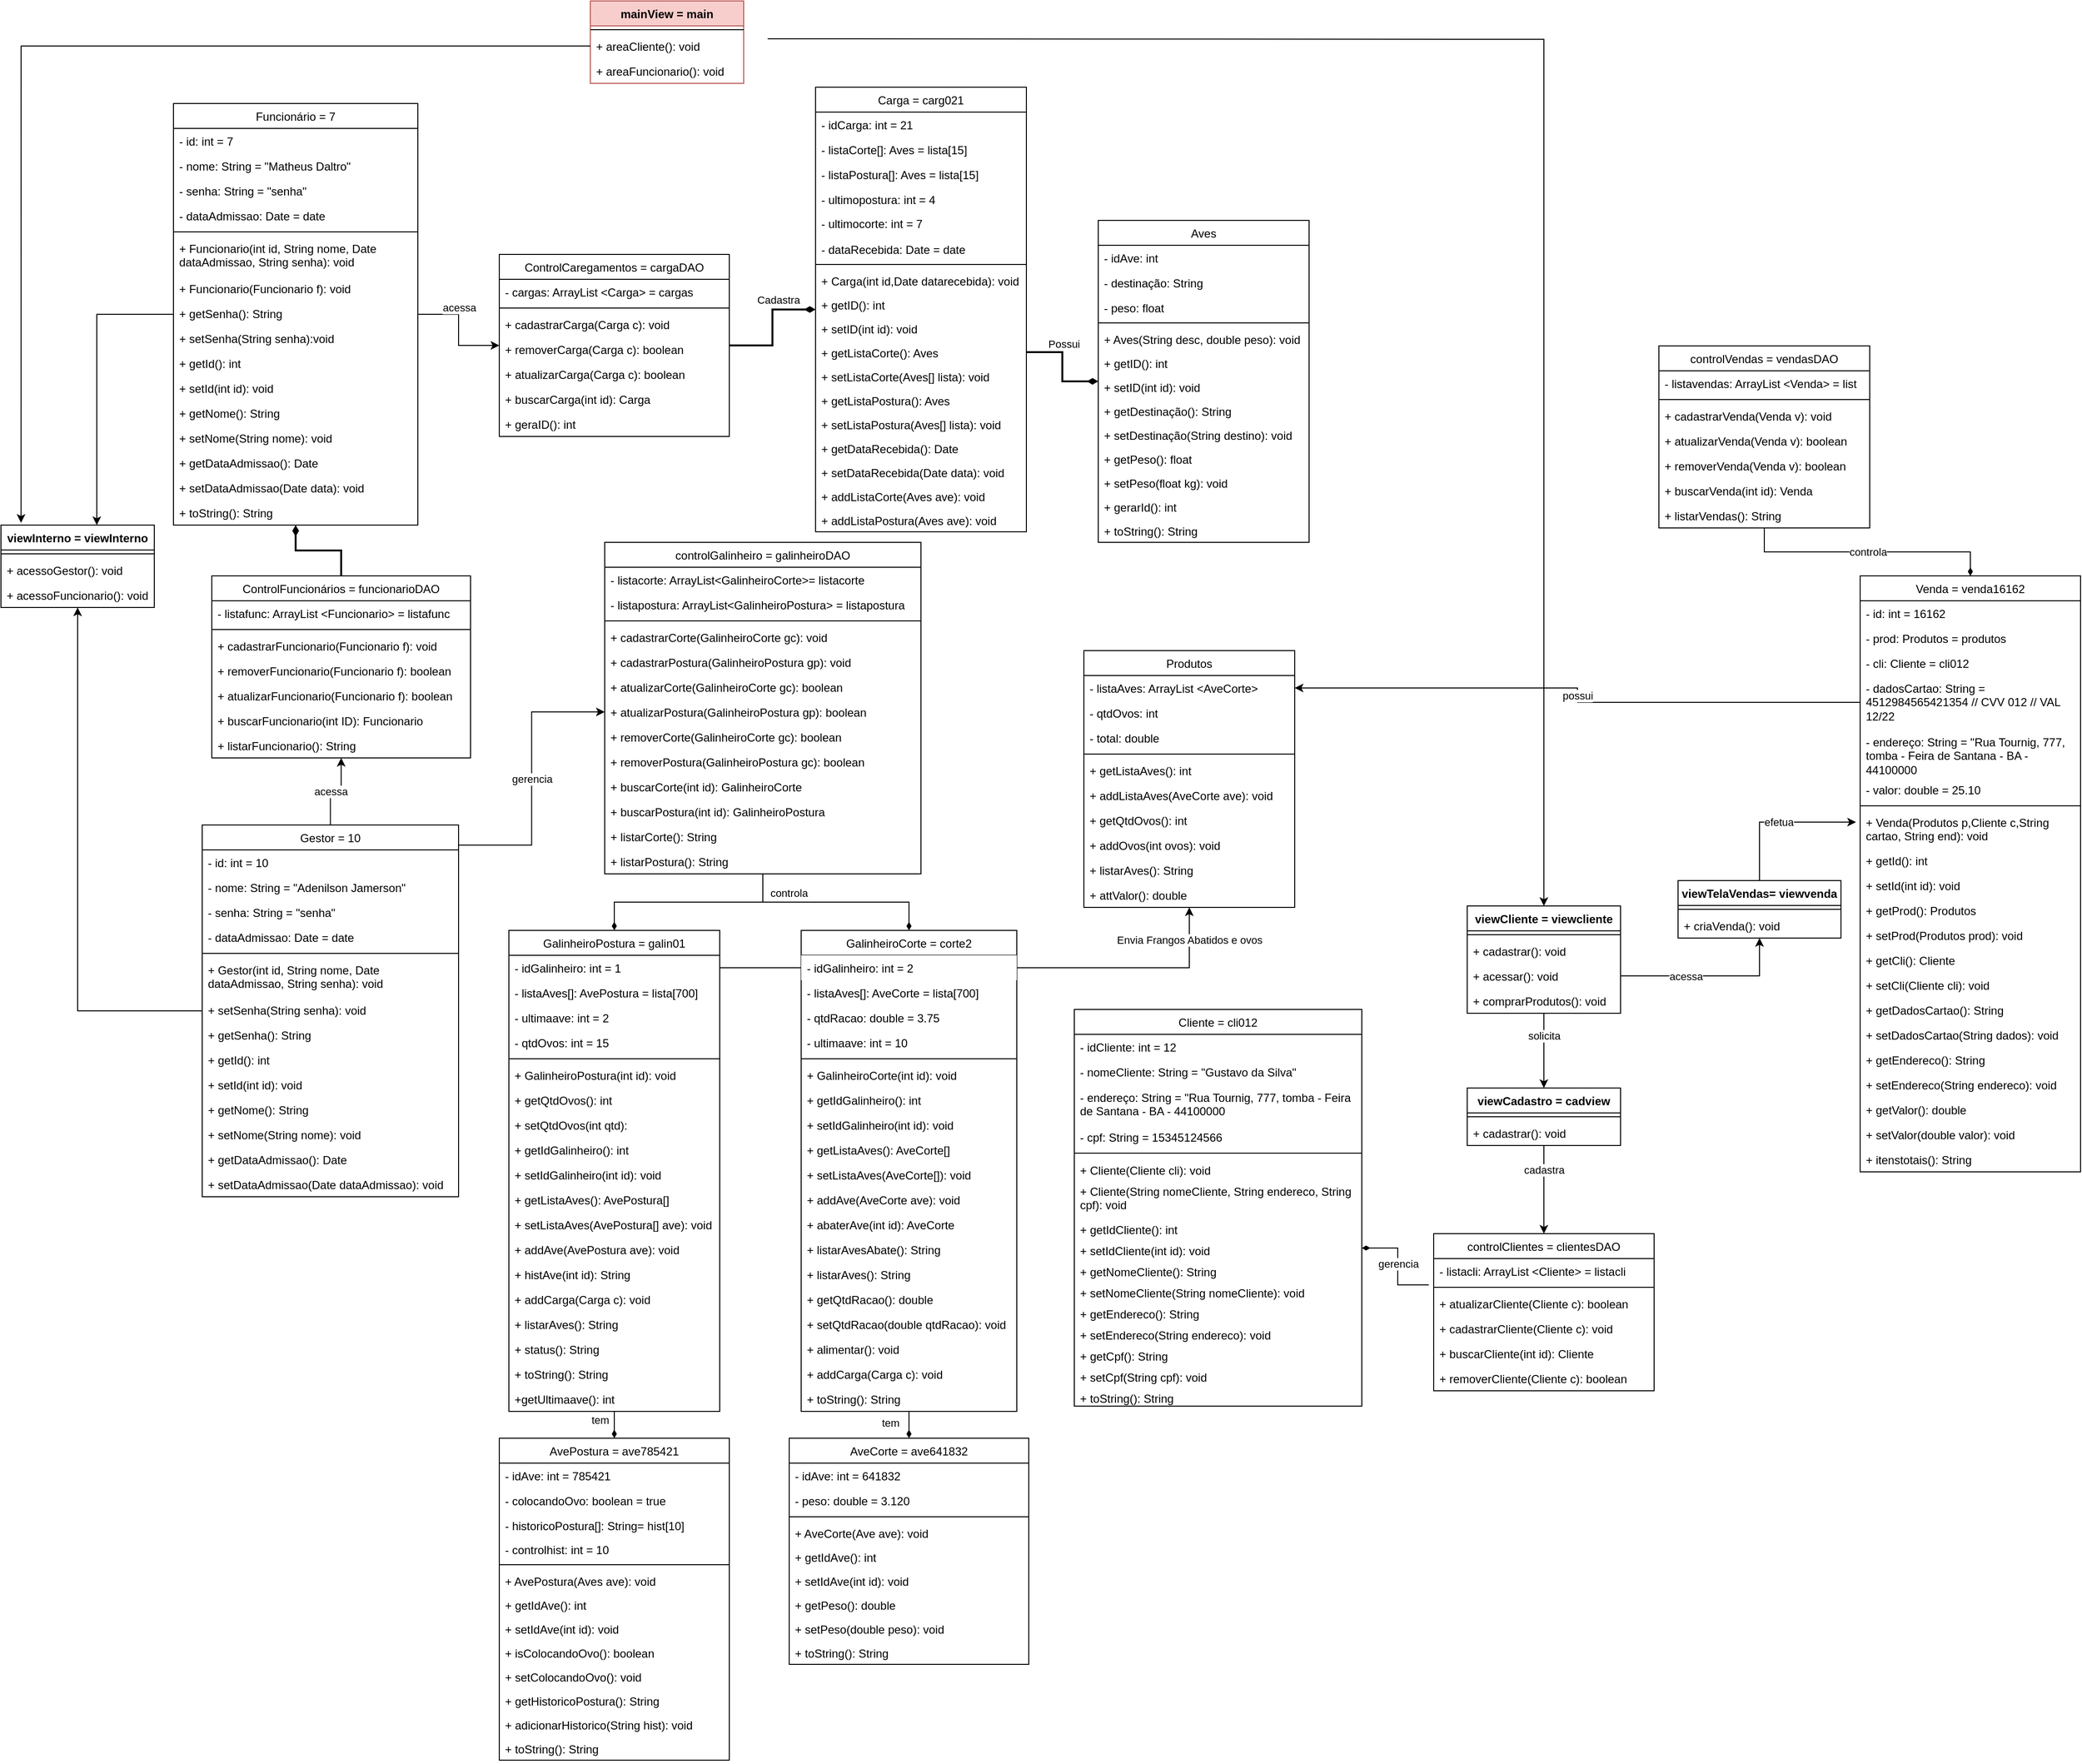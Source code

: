 <mxfile version="13.1.2" type="device"><diagram id="C5RBs43oDa-KdzZeNtuy" name="Page-1"><mxGraphModel dx="2037" dy="479" grid="1" gridSize="10" guides="1" tooltips="1" connect="1" arrows="1" fold="1" page="1" pageScale="1" pageWidth="1169" pageHeight="827" background="none" math="0" shadow="0"><root><mxCell id="WIyWlLk6GJQsqaUBKTNV-0"/><mxCell id="WIyWlLk6GJQsqaUBKTNV-1" parent="WIyWlLk6GJQsqaUBKTNV-0"/><mxCell id="zebpt_xzksZAA_d2KIEa-84" value="" style="endArrow=none;html=1;entryX=1;entryY=0.5;entryDx=0;entryDy=0;exitX=1;exitY=0.5;exitDx=0;exitDy=0;" edge="1" parent="WIyWlLk6GJQsqaUBKTNV-1" source="ChyLab5s92fZdW_TzfDa-133" target="ChyLab5s92fZdW_TzfDa-175"><mxGeometry width="50" height="50" relative="1" as="geometry"><mxPoint x="630" y="1132" as="sourcePoint"/><mxPoint x="680" y="1082" as="targetPoint"/></mxGeometry></mxCell><mxCell id="ChyLab5s92fZdW_TzfDa-38" value="acessa" style="edgeStyle=orthogonalEdgeStyle;rounded=0;orthogonalLoop=1;jettySize=auto;html=1;verticalAlign=bottom;" parent="WIyWlLk6GJQsqaUBKTNV-1" source="ChyLab5s92fZdW_TzfDa-19" target="ChyLab5s92fZdW_TzfDa-34" edge="1"><mxGeometry x="-0.249" relative="1" as="geometry"><mxPoint as="offset"/></mxGeometry></mxCell><mxCell id="k6RPKPHMHm1qpfFXvN79-5" style="edgeStyle=orthogonalEdgeStyle;rounded=0;orthogonalLoop=1;jettySize=auto;html=1;entryX=0.625;entryY=0;entryDx=0;entryDy=0;entryPerimeter=0;" parent="WIyWlLk6GJQsqaUBKTNV-1" source="ChyLab5s92fZdW_TzfDa-19" target="k6RPKPHMHm1qpfFXvN79-0" edge="1"><mxGeometry relative="1" as="geometry"/></mxCell><mxCell id="ChyLab5s92fZdW_TzfDa-44" value="Cadastra" style="edgeStyle=orthogonalEdgeStyle;rounded=0;orthogonalLoop=1;jettySize=auto;html=1;endArrow=diamondThin;endFill=1;strokeWidth=2;verticalAlign=top;" parent="WIyWlLk6GJQsqaUBKTNV-1" source="ChyLab5s92fZdW_TzfDa-34" target="ChyLab5s92fZdW_TzfDa-39" edge="1"><mxGeometry x="0.384" y="24" relative="1" as="geometry"><mxPoint y="1" as="offset"/><mxPoint x="650" y="429.6" as="targetPoint"/></mxGeometry></mxCell><mxCell id="ChyLab5s92fZdW_TzfDa-58" value="Possui" style="edgeStyle=orthogonalEdgeStyle;rounded=0;orthogonalLoop=1;jettySize=auto;html=1;endArrow=diamondThin;endFill=1;strokeWidth=2;verticalAlign=bottom;exitX=1;exitY=0.5;exitDx=0;exitDy=0;" parent="WIyWlLk6GJQsqaUBKTNV-1" source="ChyLab5s92fZdW_TzfDa-62" target="ChyLab5s92fZdW_TzfDa-53" edge="1"><mxGeometry x="-0.289" relative="1" as="geometry"><mxPoint x="1" as="offset"/><mxPoint x="870" y="429.5" as="sourcePoint"/></mxGeometry></mxCell><mxCell id="ChyLab5s92fZdW_TzfDa-95" value="acessa" style="edgeStyle=orthogonalEdgeStyle;rounded=0;orthogonalLoop=1;jettySize=auto;html=1;endArrow=classic;endFill=1;strokeWidth=1;" parent="WIyWlLk6GJQsqaUBKTNV-1" source="ChyLab5s92fZdW_TzfDa-80" target="ChyLab5s92fZdW_TzfDa-87" edge="1"><mxGeometry x="-0.138" relative="1" as="geometry"><mxPoint as="offset"/></mxGeometry></mxCell><mxCell id="k6RPKPHMHm1qpfFXvN79-6" style="edgeStyle=orthogonalEdgeStyle;rounded=0;orthogonalLoop=1;jettySize=auto;html=1;" parent="WIyWlLk6GJQsqaUBKTNV-1" source="ChyLab5s92fZdW_TzfDa-80" target="k6RPKPHMHm1qpfFXvN79-0" edge="1"><mxGeometry relative="1" as="geometry"/></mxCell><mxCell id="ChyLab5s92fZdW_TzfDa-97" style="edgeStyle=orthogonalEdgeStyle;rounded=0;orthogonalLoop=1;jettySize=auto;html=1;endArrow=diamondThin;endFill=1;strokeWidth=2;" parent="WIyWlLk6GJQsqaUBKTNV-1" source="ChyLab5s92fZdW_TzfDa-87" target="ChyLab5s92fZdW_TzfDa-19" edge="1"><mxGeometry relative="1" as="geometry"/></mxCell><mxCell id="ChyLab5s92fZdW_TzfDa-209" value="tem" style="edgeStyle=orthogonalEdgeStyle;rounded=0;orthogonalLoop=1;jettySize=auto;html=1;endArrow=diamondThin;endFill=1;strokeWidth=1;" parent="WIyWlLk6GJQsqaUBKTNV-1" source="ChyLab5s92fZdW_TzfDa-132" target="ChyLab5s92fZdW_TzfDa-148" edge="1"><mxGeometry x="0.185" y="15" relative="1" as="geometry"><mxPoint as="offset"/></mxGeometry></mxCell><mxCell id="ChyLab5s92fZdW_TzfDa-211" value="tem" style="edgeStyle=orthogonalEdgeStyle;rounded=0;orthogonalLoop=1;jettySize=auto;html=1;endArrow=diamondThin;endFill=1;strokeWidth=1;" parent="WIyWlLk6GJQsqaUBKTNV-1" source="ChyLab5s92fZdW_TzfDa-174" target="ChyLab5s92fZdW_TzfDa-159" edge="1"><mxGeometry x="0.091" y="20" relative="1" as="geometry"><mxPoint as="offset"/></mxGeometry></mxCell><mxCell id="R2FQQx3yFwhjocn8nfwo-16" value="Envia Frangos Abatidos e ovos" style="edgeStyle=orthogonalEdgeStyle;rounded=0;orthogonalLoop=1;jettySize=auto;html=1;exitX=1;exitY=0.5;exitDx=0;exitDy=0;" parent="WIyWlLk6GJQsqaUBKTNV-1" source="ChyLab5s92fZdW_TzfDa-175" target="R2FQQx3yFwhjocn8nfwo-0" edge="1"><mxGeometry x="0.481" y="29" relative="1" as="geometry"><mxPoint x="29" y="-29" as="offset"/></mxGeometry></mxCell><mxCell id="zebpt_xzksZAA_d2KIEa-24" style="edgeStyle=orthogonalEdgeStyle;rounded=0;orthogonalLoop=1;jettySize=auto;html=1;endArrow=diamondThin;endFill=1;" edge="1" parent="WIyWlLk6GJQsqaUBKTNV-1" source="zebpt_xzksZAA_d2KIEa-0" target="ChyLab5s92fZdW_TzfDa-132"><mxGeometry relative="1" as="geometry"/></mxCell><mxCell id="zebpt_xzksZAA_d2KIEa-25" value="controla" style="edgeStyle=orthogonalEdgeStyle;rounded=0;orthogonalLoop=1;jettySize=auto;html=1;endArrow=diamondThin;endFill=1;" edge="1" parent="WIyWlLk6GJQsqaUBKTNV-1" source="zebpt_xzksZAA_d2KIEa-0" target="ChyLab5s92fZdW_TzfDa-174"><mxGeometry x="-0.471" y="10" relative="1" as="geometry"><mxPoint as="offset"/></mxGeometry></mxCell><mxCell id="k6RPKPHMHm1qpfFXvN79-14" value="solicita" style="edgeStyle=orthogonalEdgeStyle;rounded=0;orthogonalLoop=1;jettySize=auto;html=1;" parent="WIyWlLk6GJQsqaUBKTNV-1" source="k6RPKPHMHm1qpfFXvN79-7" target="zebpt_xzksZAA_d2KIEa-35" edge="1"><mxGeometry x="-0.397" relative="1" as="geometry"><mxPoint as="offset"/><mxPoint x="1665" y="1004.5" as="targetPoint"/></mxGeometry></mxCell><mxCell id="zebpt_xzksZAA_d2KIEa-49" value="controla" style="edgeStyle=orthogonalEdgeStyle;rounded=0;orthogonalLoop=1;jettySize=auto;html=1;endArrow=diamondThin;endFill=1;" edge="1" parent="WIyWlLk6GJQsqaUBKTNV-1" source="zebpt_xzksZAA_d2KIEa-27" target="R2FQQx3yFwhjocn8nfwo-4"><mxGeometry relative="1" as="geometry"/></mxCell><mxCell id="zebpt_xzksZAA_d2KIEa-47" value="efetua" style="edgeStyle=orthogonalEdgeStyle;rounded=0;orthogonalLoop=1;jettySize=auto;html=1;endArrow=classic;endFill=1;entryX=-0.019;entryY=0.325;entryDx=0;entryDy=0;entryPerimeter=0;" edge="1" parent="WIyWlLk6GJQsqaUBKTNV-1" source="zebpt_xzksZAA_d2KIEa-41" target="R2FQQx3yFwhjocn8nfwo-7"><mxGeometry relative="1" as="geometry"/></mxCell><mxCell id="zebpt_xzksZAA_d2KIEa-26" value="gerencia" style="edgeStyle=orthogonalEdgeStyle;rounded=0;orthogonalLoop=1;jettySize=auto;html=1;entryX=0;entryY=0.5;entryDx=0;entryDy=0;endArrow=classic;endFill=1;exitX=0.998;exitY=0.054;exitDx=0;exitDy=0;exitPerimeter=0;" edge="1" parent="WIyWlLk6GJQsqaUBKTNV-1" source="ChyLab5s92fZdW_TzfDa-80" target="zebpt_xzksZAA_d2KIEa-8"><mxGeometry relative="1" as="geometry"/></mxCell><mxCell id="zebpt_xzksZAA_d2KIEa-40" value="cadastra" style="edgeStyle=orthogonalEdgeStyle;rounded=0;orthogonalLoop=1;jettySize=auto;html=1;endArrow=classic;endFill=1;" edge="1" parent="WIyWlLk6GJQsqaUBKTNV-1" source="zebpt_xzksZAA_d2KIEa-35" target="zebpt_xzksZAA_d2KIEa-74"><mxGeometry x="-0.461" relative="1" as="geometry"><mxPoint x="1340" y="1277.5" as="sourcePoint"/><mxPoint x="1497" y="1456.5" as="targetPoint"/><mxPoint as="offset"/></mxGeometry></mxCell><mxCell id="zebpt_xzksZAA_d2KIEa-46" value="acessa" style="edgeStyle=orthogonalEdgeStyle;rounded=0;orthogonalLoop=1;jettySize=auto;html=1;entryX=0.5;entryY=1;entryDx=0;entryDy=0;endArrow=classic;endFill=1;" edge="1" parent="WIyWlLk6GJQsqaUBKTNV-1" source="k6RPKPHMHm1qpfFXvN79-10" target="zebpt_xzksZAA_d2KIEa-41"><mxGeometry x="-0.271" relative="1" as="geometry"><mxPoint x="1590" y="985" as="targetPoint"/><mxPoint as="offset"/></mxGeometry></mxCell><mxCell id="zebpt_xzksZAA_d2KIEa-50" value="possui" style="edgeStyle=orthogonalEdgeStyle;rounded=0;orthogonalLoop=1;jettySize=auto;html=1;endArrow=classic;endFill=1;entryX=1;entryY=0.5;entryDx=0;entryDy=0;" edge="1" parent="WIyWlLk6GJQsqaUBKTNV-1" source="R2FQQx3yFwhjocn8nfwo-31" target="R2FQQx3yFwhjocn8nfwo-1"><mxGeometry relative="1" as="geometry"/></mxCell><mxCell id="zebpt_xzksZAA_d2KIEa-61" style="edgeStyle=orthogonalEdgeStyle;rounded=0;orthogonalLoop=1;jettySize=auto;html=1;endArrow=classic;endFill=1;" edge="1" parent="WIyWlLk6GJQsqaUBKTNV-1" target="k6RPKPHMHm1qpfFXvN79-7"><mxGeometry relative="1" as="geometry"><mxPoint x="610" y="109.5" as="sourcePoint"/></mxGeometry></mxCell><mxCell id="zebpt_xzksZAA_d2KIEa-55" value="mainView = main" style="swimlane;fontStyle=1;align=center;verticalAlign=top;childLayout=stackLayout;horizontal=1;startSize=26;horizontalStack=0;resizeParent=1;resizeParentMax=0;resizeLast=0;collapsible=1;marginBottom=0;fillColor=#f8cecc;strokeColor=#b85450;" vertex="1" parent="WIyWlLk6GJQsqaUBKTNV-1"><mxGeometry x="425" y="70" width="160" height="86" as="geometry"/></mxCell><mxCell id="zebpt_xzksZAA_d2KIEa-56" value="" style="line;strokeWidth=1;fillColor=none;align=left;verticalAlign=middle;spacingTop=-1;spacingLeft=3;spacingRight=3;rotatable=0;labelPosition=right;points=[];portConstraint=eastwest;" vertex="1" parent="zebpt_xzksZAA_d2KIEa-55"><mxGeometry y="26" width="160" height="8" as="geometry"/></mxCell><mxCell id="zebpt_xzksZAA_d2KIEa-57" value="+ areaCliente(): void" style="text;strokeColor=none;fillColor=none;align=left;verticalAlign=top;spacingLeft=4;spacingRight=4;overflow=hidden;rotatable=0;points=[[0,0.5],[1,0.5]];portConstraint=eastwest;" vertex="1" parent="zebpt_xzksZAA_d2KIEa-55"><mxGeometry y="34" width="160" height="26" as="geometry"/></mxCell><mxCell id="zebpt_xzksZAA_d2KIEa-58" value="+ areaFuncionario(): void" style="text;strokeColor=none;fillColor=none;align=left;verticalAlign=top;spacingLeft=4;spacingRight=4;overflow=hidden;rotatable=0;points=[[0,0.5],[1,0.5]];portConstraint=eastwest;" vertex="1" parent="zebpt_xzksZAA_d2KIEa-55"><mxGeometry y="60" width="160" height="26" as="geometry"/></mxCell><mxCell id="ChyLab5s92fZdW_TzfDa-34" value="ControlCaregamentos = cargaDAO" style="swimlane;fontStyle=0;childLayout=stackLayout;horizontal=1;startSize=26;fillColor=none;horizontalStack=0;resizeParent=1;resizeParentMax=0;resizeLast=0;collapsible=1;marginBottom=0;strokeColor=#000000;" parent="WIyWlLk6GJQsqaUBKTNV-1" vertex="1"><mxGeometry x="330" y="334.5" width="240" height="190" as="geometry"/></mxCell><mxCell id="zebpt_xzksZAA_d2KIEa-66" value="- cargas: ArrayList &lt;Carga&gt; = cargas" style="text;strokeColor=none;fillColor=none;align=left;verticalAlign=top;spacingLeft=4;spacingRight=4;overflow=hidden;rotatable=0;points=[[0,0.5],[1,0.5]];portConstraint=eastwest;" vertex="1" parent="ChyLab5s92fZdW_TzfDa-34"><mxGeometry y="26" width="240" height="26" as="geometry"/></mxCell><mxCell id="ChyLab5s92fZdW_TzfDa-47" value="" style="line;strokeWidth=1;fillColor=none;align=left;verticalAlign=middle;spacingTop=-1;spacingLeft=3;spacingRight=3;rotatable=0;labelPosition=right;points=[];portConstraint=eastwest;" parent="ChyLab5s92fZdW_TzfDa-34" vertex="1"><mxGeometry y="52" width="240" height="8" as="geometry"/></mxCell><mxCell id="ChyLab5s92fZdW_TzfDa-37" value="+ cadastrarCarga(Carga c): void" style="text;strokeColor=none;fillColor=none;align=left;verticalAlign=top;spacingLeft=4;spacingRight=4;overflow=hidden;rotatable=0;points=[[0,0.5],[1,0.5]];portConstraint=eastwest;" parent="ChyLab5s92fZdW_TzfDa-34" vertex="1"><mxGeometry y="60" width="240" height="26" as="geometry"/></mxCell><mxCell id="ChyLab5s92fZdW_TzfDa-48" value="+ removerCarga(Carga c): boolean" style="text;strokeColor=none;fillColor=none;align=left;verticalAlign=top;spacingLeft=4;spacingRight=4;overflow=hidden;rotatable=0;points=[[0,0.5],[1,0.5]];portConstraint=eastwest;" parent="ChyLab5s92fZdW_TzfDa-34" vertex="1"><mxGeometry y="86" width="240" height="26" as="geometry"/></mxCell><mxCell id="ChyLab5s92fZdW_TzfDa-49" value="+ atualizarCarga(Carga c): boolean" style="text;strokeColor=none;fillColor=none;align=left;verticalAlign=top;spacingLeft=4;spacingRight=4;overflow=hidden;rotatable=0;points=[[0,0.5],[1,0.5]];portConstraint=eastwest;" parent="ChyLab5s92fZdW_TzfDa-34" vertex="1"><mxGeometry y="112" width="240" height="26" as="geometry"/></mxCell><mxCell id="ChyLab5s92fZdW_TzfDa-50" value="+ buscarCarga(int id): Carga" style="text;strokeColor=none;fillColor=none;align=left;verticalAlign=top;spacingLeft=4;spacingRight=4;overflow=hidden;rotatable=0;points=[[0,0.5],[1,0.5]];portConstraint=eastwest;" parent="ChyLab5s92fZdW_TzfDa-34" vertex="1"><mxGeometry y="138" width="240" height="26" as="geometry"/></mxCell><mxCell id="ChyLab5s92fZdW_TzfDa-79" value="+ geraID(): int" style="text;strokeColor=none;fillColor=none;align=left;verticalAlign=top;spacingLeft=4;spacingRight=4;overflow=hidden;rotatable=0;points=[[0,0.5],[1,0.5]];portConstraint=eastwest;" parent="ChyLab5s92fZdW_TzfDa-34" vertex="1"><mxGeometry y="164" width="240" height="26" as="geometry"/></mxCell><mxCell id="ChyLab5s92fZdW_TzfDa-53" value="Aves" style="swimlane;fontStyle=0;childLayout=stackLayout;horizontal=1;startSize=26;fillColor=none;horizontalStack=0;resizeParent=1;resizeParentMax=0;resizeLast=0;collapsible=1;marginBottom=0;strokeColor=#000000;" parent="WIyWlLk6GJQsqaUBKTNV-1" vertex="1"><mxGeometry x="955" y="299" width="220" height="336" as="geometry"/></mxCell><mxCell id="ChyLab5s92fZdW_TzfDa-54" value="- idAve: int" style="text;strokeColor=none;fillColor=none;align=left;verticalAlign=top;spacingLeft=4;spacingRight=4;overflow=hidden;rotatable=0;points=[[0,0.5],[1,0.5]];portConstraint=eastwest;" parent="ChyLab5s92fZdW_TzfDa-53" vertex="1"><mxGeometry y="26" width="220" height="26" as="geometry"/></mxCell><mxCell id="ChyLab5s92fZdW_TzfDa-56" value="- destinação: String" style="text;strokeColor=none;fillColor=none;align=left;verticalAlign=top;spacingLeft=4;spacingRight=4;overflow=hidden;rotatable=0;points=[[0,0.5],[1,0.5]];portConstraint=eastwest;" parent="ChyLab5s92fZdW_TzfDa-53" vertex="1"><mxGeometry y="52" width="220" height="26" as="geometry"/></mxCell><mxCell id="ChyLab5s92fZdW_TzfDa-57" value="- peso: float" style="text;strokeColor=none;fillColor=none;align=left;verticalAlign=top;spacingLeft=4;spacingRight=4;overflow=hidden;rotatable=0;points=[[0,0.5],[1,0.5]];portConstraint=eastwest;" parent="ChyLab5s92fZdW_TzfDa-53" vertex="1"><mxGeometry y="78" width="220" height="25" as="geometry"/></mxCell><mxCell id="ChyLab5s92fZdW_TzfDa-70" value="" style="line;strokeWidth=1;fillColor=none;align=left;verticalAlign=middle;spacingTop=-1;spacingLeft=3;spacingRight=3;rotatable=0;labelPosition=right;points=[];portConstraint=eastwest;" parent="ChyLab5s92fZdW_TzfDa-53" vertex="1"><mxGeometry y="103" width="220" height="8" as="geometry"/></mxCell><mxCell id="zebpt_xzksZAA_d2KIEa-98" value="+ Aves(String desc, double peso): void" style="text;strokeColor=none;fillColor=none;align=left;verticalAlign=top;spacingLeft=4;spacingRight=4;overflow=hidden;rotatable=0;points=[[0,0.5],[1,0.5]];portConstraint=eastwest;" vertex="1" parent="ChyLab5s92fZdW_TzfDa-53"><mxGeometry y="111" width="220" height="25" as="geometry"/></mxCell><mxCell id="ChyLab5s92fZdW_TzfDa-71" value="+ getID(): int" style="text;strokeColor=none;fillColor=none;align=left;verticalAlign=top;spacingLeft=4;spacingRight=4;overflow=hidden;rotatable=0;points=[[0,0.5],[1,0.5]];portConstraint=eastwest;" parent="ChyLab5s92fZdW_TzfDa-53" vertex="1"><mxGeometry y="136" width="220" height="25" as="geometry"/></mxCell><mxCell id="ChyLab5s92fZdW_TzfDa-72" value="+ setID(int id): void" style="text;strokeColor=none;fillColor=none;align=left;verticalAlign=top;spacingLeft=4;spacingRight=4;overflow=hidden;rotatable=0;points=[[0,0.5],[1,0.5]];portConstraint=eastwest;" parent="ChyLab5s92fZdW_TzfDa-53" vertex="1"><mxGeometry y="161" width="220" height="25" as="geometry"/></mxCell><mxCell id="ChyLab5s92fZdW_TzfDa-73" value="+ getDestinação(): String" style="text;strokeColor=none;fillColor=none;align=left;verticalAlign=top;spacingLeft=4;spacingRight=4;overflow=hidden;rotatable=0;points=[[0,0.5],[1,0.5]];portConstraint=eastwest;" parent="ChyLab5s92fZdW_TzfDa-53" vertex="1"><mxGeometry y="186" width="220" height="25" as="geometry"/></mxCell><mxCell id="ChyLab5s92fZdW_TzfDa-74" value="+ setDestinação(String destino): void" style="text;strokeColor=none;fillColor=none;align=left;verticalAlign=top;spacingLeft=4;spacingRight=4;overflow=hidden;rotatable=0;points=[[0,0.5],[1,0.5]];portConstraint=eastwest;" parent="ChyLab5s92fZdW_TzfDa-53" vertex="1"><mxGeometry y="211" width="220" height="25" as="geometry"/></mxCell><mxCell id="ChyLab5s92fZdW_TzfDa-77" value="+ getPeso(): float" style="text;strokeColor=none;fillColor=none;align=left;verticalAlign=top;spacingLeft=4;spacingRight=4;overflow=hidden;rotatable=0;points=[[0,0.5],[1,0.5]];portConstraint=eastwest;" parent="ChyLab5s92fZdW_TzfDa-53" vertex="1"><mxGeometry y="236" width="220" height="25" as="geometry"/></mxCell><mxCell id="ChyLab5s92fZdW_TzfDa-78" value="+ setPeso(float kg): void" style="text;strokeColor=none;fillColor=none;align=left;verticalAlign=top;spacingLeft=4;spacingRight=4;overflow=hidden;rotatable=0;points=[[0,0.5],[1,0.5]];portConstraint=eastwest;" parent="ChyLab5s92fZdW_TzfDa-53" vertex="1"><mxGeometry y="261" width="220" height="25" as="geometry"/></mxCell><mxCell id="zebpt_xzksZAA_d2KIEa-96" value="+ gerarId(): int" style="text;strokeColor=none;fillColor=none;align=left;verticalAlign=top;spacingLeft=4;spacingRight=4;overflow=hidden;rotatable=0;points=[[0,0.5],[1,0.5]];portConstraint=eastwest;" vertex="1" parent="ChyLab5s92fZdW_TzfDa-53"><mxGeometry y="286" width="220" height="25" as="geometry"/></mxCell><mxCell id="zebpt_xzksZAA_d2KIEa-97" value="+ toString(): String" style="text;strokeColor=none;fillColor=none;align=left;verticalAlign=top;spacingLeft=4;spacingRight=4;overflow=hidden;rotatable=0;points=[[0,0.5],[1,0.5]];portConstraint=eastwest;" vertex="1" parent="ChyLab5s92fZdW_TzfDa-53"><mxGeometry y="311" width="220" height="25" as="geometry"/></mxCell><mxCell id="ChyLab5s92fZdW_TzfDa-39" value="Carga = carg021" style="swimlane;fontStyle=0;childLayout=stackLayout;horizontal=1;startSize=26;fillColor=none;horizontalStack=0;resizeParent=1;resizeParentMax=0;resizeLast=0;collapsible=1;marginBottom=0;strokeColor=#000000;" parent="WIyWlLk6GJQsqaUBKTNV-1" vertex="1"><mxGeometry x="660" y="160" width="220" height="464" as="geometry"/></mxCell><mxCell id="ChyLab5s92fZdW_TzfDa-40" value="- idCarga: int = 21" style="text;strokeColor=none;fillColor=none;align=left;verticalAlign=top;spacingLeft=4;spacingRight=4;overflow=hidden;rotatable=0;points=[[0,0.5],[1,0.5]];portConstraint=eastwest;" parent="ChyLab5s92fZdW_TzfDa-39" vertex="1"><mxGeometry y="26" width="220" height="26" as="geometry"/></mxCell><mxCell id="ChyLab5s92fZdW_TzfDa-41" value="- listaCorte[]: Aves = lista[15]" style="text;strokeColor=none;fillColor=none;align=left;verticalAlign=top;spacingLeft=4;spacingRight=4;overflow=hidden;rotatable=0;points=[[0,0.5],[1,0.5]];portConstraint=eastwest;" parent="ChyLab5s92fZdW_TzfDa-39" vertex="1"><mxGeometry y="52" width="220" height="26" as="geometry"/></mxCell><mxCell id="ChyLab5s92fZdW_TzfDa-42" value="- listaPostura[]: Aves = lista[15]" style="text;strokeColor=none;fillColor=none;align=left;verticalAlign=top;spacingLeft=4;spacingRight=4;overflow=hidden;rotatable=0;points=[[0,0.5],[1,0.5]];portConstraint=eastwest;" parent="ChyLab5s92fZdW_TzfDa-39" vertex="1"><mxGeometry y="78" width="220" height="26" as="geometry"/></mxCell><mxCell id="zebpt_xzksZAA_d2KIEa-101" value="- ultimopostura: int = 4" style="text;strokeColor=none;fillColor=none;align=left;verticalAlign=top;spacingLeft=4;spacingRight=4;overflow=hidden;rotatable=0;points=[[0,0.5],[1,0.5]];portConstraint=eastwest;" vertex="1" parent="ChyLab5s92fZdW_TzfDa-39"><mxGeometry y="104" width="220" height="25" as="geometry"/></mxCell><mxCell id="zebpt_xzksZAA_d2KIEa-102" value="- ultimocorte: int = 7" style="text;strokeColor=none;fillColor=none;align=left;verticalAlign=top;spacingLeft=4;spacingRight=4;overflow=hidden;rotatable=0;points=[[0,0.5],[1,0.5]];portConstraint=eastwest;" vertex="1" parent="ChyLab5s92fZdW_TzfDa-39"><mxGeometry y="129" width="220" height="27" as="geometry"/></mxCell><mxCell id="ChyLab5s92fZdW_TzfDa-46" value="- dataRecebida: Date = date" style="text;strokeColor=none;fillColor=none;align=left;verticalAlign=top;spacingLeft=4;spacingRight=4;overflow=hidden;rotatable=0;points=[[0,0.5],[1,0.5]];portConstraint=eastwest;" parent="ChyLab5s92fZdW_TzfDa-39" vertex="1"><mxGeometry y="156" width="220" height="25" as="geometry"/></mxCell><mxCell id="ChyLab5s92fZdW_TzfDa-59" value="" style="line;strokeWidth=1;fillColor=none;align=left;verticalAlign=middle;spacingTop=-1;spacingLeft=3;spacingRight=3;rotatable=0;labelPosition=right;points=[];portConstraint=eastwest;" parent="ChyLab5s92fZdW_TzfDa-39" vertex="1"><mxGeometry y="181" width="220" height="8" as="geometry"/></mxCell><mxCell id="zebpt_xzksZAA_d2KIEa-103" value="+ Carga(int id,Date datarecebida): void" style="text;strokeColor=none;fillColor=none;align=left;verticalAlign=top;spacingLeft=4;spacingRight=4;overflow=hidden;rotatable=0;points=[[0,0.5],[1,0.5]];portConstraint=eastwest;" vertex="1" parent="ChyLab5s92fZdW_TzfDa-39"><mxGeometry y="189" width="220" height="25" as="geometry"/></mxCell><mxCell id="ChyLab5s92fZdW_TzfDa-60" value="+ getID(): int" style="text;strokeColor=none;fillColor=none;align=left;verticalAlign=top;spacingLeft=4;spacingRight=4;overflow=hidden;rotatable=0;points=[[0,0.5],[1,0.5]];portConstraint=eastwest;" parent="ChyLab5s92fZdW_TzfDa-39" vertex="1"><mxGeometry y="214" width="220" height="25" as="geometry"/></mxCell><mxCell id="ChyLab5s92fZdW_TzfDa-61" value="+ setID(int id): void" style="text;strokeColor=none;fillColor=none;align=left;verticalAlign=top;spacingLeft=4;spacingRight=4;overflow=hidden;rotatable=0;points=[[0,0.5],[1,0.5]];portConstraint=eastwest;" parent="ChyLab5s92fZdW_TzfDa-39" vertex="1"><mxGeometry y="239" width="220" height="25" as="geometry"/></mxCell><mxCell id="ChyLab5s92fZdW_TzfDa-62" value="+ getListaCorte(): Aves" style="text;strokeColor=none;fillColor=none;align=left;verticalAlign=top;spacingLeft=4;spacingRight=4;overflow=hidden;rotatable=0;points=[[0,0.5],[1,0.5]];portConstraint=eastwest;" parent="ChyLab5s92fZdW_TzfDa-39" vertex="1"><mxGeometry y="264" width="220" height="25" as="geometry"/></mxCell><mxCell id="ChyLab5s92fZdW_TzfDa-63" value="+ setListaCorte(Aves[] lista): void" style="text;strokeColor=none;fillColor=none;align=left;verticalAlign=top;spacingLeft=4;spacingRight=4;overflow=hidden;rotatable=0;points=[[0,0.5],[1,0.5]];portConstraint=eastwest;" parent="ChyLab5s92fZdW_TzfDa-39" vertex="1"><mxGeometry y="289" width="220" height="25" as="geometry"/></mxCell><mxCell id="ChyLab5s92fZdW_TzfDa-64" value="+ getListaPostura(): Aves" style="text;strokeColor=none;fillColor=none;align=left;verticalAlign=top;spacingLeft=4;spacingRight=4;overflow=hidden;rotatable=0;points=[[0,0.5],[1,0.5]];portConstraint=eastwest;" parent="ChyLab5s92fZdW_TzfDa-39" vertex="1"><mxGeometry y="314" width="220" height="25" as="geometry"/></mxCell><mxCell id="ChyLab5s92fZdW_TzfDa-65" value="+ setListaPostura(Aves[] lista): void" style="text;strokeColor=none;fillColor=none;align=left;verticalAlign=top;spacingLeft=4;spacingRight=4;overflow=hidden;rotatable=0;points=[[0,0.5],[1,0.5]];portConstraint=eastwest;" parent="ChyLab5s92fZdW_TzfDa-39" vertex="1"><mxGeometry y="339" width="220" height="25" as="geometry"/></mxCell><mxCell id="ChyLab5s92fZdW_TzfDa-66" value="+ getDataRecebida(): Date" style="text;strokeColor=none;fillColor=none;align=left;verticalAlign=top;spacingLeft=4;spacingRight=4;overflow=hidden;rotatable=0;points=[[0,0.5],[1,0.5]];portConstraint=eastwest;" parent="ChyLab5s92fZdW_TzfDa-39" vertex="1"><mxGeometry y="364" width="220" height="25" as="geometry"/></mxCell><mxCell id="ChyLab5s92fZdW_TzfDa-67" value="+ setDataRecebida(Date data): void" style="text;strokeColor=none;fillColor=none;align=left;verticalAlign=top;spacingLeft=4;spacingRight=4;overflow=hidden;rotatable=0;points=[[0,0.5],[1,0.5]];portConstraint=eastwest;" parent="ChyLab5s92fZdW_TzfDa-39" vertex="1"><mxGeometry y="389" width="220" height="25" as="geometry"/></mxCell><mxCell id="ChyLab5s92fZdW_TzfDa-75" value="+ addListaCorte(Aves ave): void" style="text;strokeColor=none;fillColor=none;align=left;verticalAlign=top;spacingLeft=4;spacingRight=4;overflow=hidden;rotatable=0;points=[[0,0.5],[1,0.5]];portConstraint=eastwest;" parent="ChyLab5s92fZdW_TzfDa-39" vertex="1"><mxGeometry y="414" width="220" height="25" as="geometry"/></mxCell><mxCell id="ChyLab5s92fZdW_TzfDa-76" value="+ addListaPostura(Aves ave): void" style="text;strokeColor=none;fillColor=none;align=left;verticalAlign=top;spacingLeft=4;spacingRight=4;overflow=hidden;rotatable=0;points=[[0,0.5],[1,0.5]];portConstraint=eastwest;" parent="ChyLab5s92fZdW_TzfDa-39" vertex="1"><mxGeometry y="439" width="220" height="25" as="geometry"/></mxCell><mxCell id="ChyLab5s92fZdW_TzfDa-19" value="Funcionário = 7" style="swimlane;fontStyle=0;childLayout=stackLayout;horizontal=1;startSize=26;fillColor=none;horizontalStack=0;resizeParent=1;resizeParentMax=0;resizeLast=0;collapsible=1;marginBottom=0;strokeColor=#000000;" parent="WIyWlLk6GJQsqaUBKTNV-1" vertex="1"><mxGeometry x="-10" y="177" width="255" height="440" as="geometry"/></mxCell><mxCell id="ChyLab5s92fZdW_TzfDa-20" value="- id: int = 7" style="text;strokeColor=none;fillColor=none;align=left;verticalAlign=top;spacingLeft=4;spacingRight=4;overflow=hidden;rotatable=0;points=[[0,0.5],[1,0.5]];portConstraint=eastwest;" parent="ChyLab5s92fZdW_TzfDa-19" vertex="1"><mxGeometry y="26" width="255" height="26" as="geometry"/></mxCell><mxCell id="ChyLab5s92fZdW_TzfDa-21" value="- nome: String = &quot;Matheus Daltro&quot;" style="text;strokeColor=none;fillColor=none;align=left;verticalAlign=top;spacingLeft=4;spacingRight=4;overflow=hidden;rotatable=0;points=[[0,0.5],[1,0.5]];portConstraint=eastwest;" parent="ChyLab5s92fZdW_TzfDa-19" vertex="1"><mxGeometry y="52" width="255" height="26" as="geometry"/></mxCell><mxCell id="zebpt_xzksZAA_d2KIEa-127" value="- senha: String = &quot;senha&quot;" style="text;strokeColor=none;fillColor=none;align=left;verticalAlign=top;spacingLeft=4;spacingRight=4;overflow=hidden;rotatable=0;points=[[0,0.5],[1,0.5]];portConstraint=eastwest;" vertex="1" parent="ChyLab5s92fZdW_TzfDa-19"><mxGeometry y="78" width="255" height="26" as="geometry"/></mxCell><mxCell id="ChyLab5s92fZdW_TzfDa-23" value="- dataAdmissao: Date = date" style="text;strokeColor=none;fillColor=none;align=left;verticalAlign=top;spacingLeft=4;spacingRight=4;overflow=hidden;rotatable=0;points=[[0,0.5],[1,0.5]];portConstraint=eastwest;" parent="ChyLab5s92fZdW_TzfDa-19" vertex="1"><mxGeometry y="104" width="255" height="26" as="geometry"/></mxCell><mxCell id="ChyLab5s92fZdW_TzfDa-31" value="" style="line;strokeWidth=1;fillColor=none;align=left;verticalAlign=middle;spacingTop=-1;spacingLeft=3;spacingRight=3;rotatable=0;labelPosition=right;points=[];portConstraint=eastwest;" parent="ChyLab5s92fZdW_TzfDa-19" vertex="1"><mxGeometry y="130" width="255" height="8" as="geometry"/></mxCell><mxCell id="ChyLab5s92fZdW_TzfDa-32" value="+ Funcionario(int id, String nome, Date dataAdmissao, String senha): void" style="text;strokeColor=none;fillColor=none;align=left;verticalAlign=top;spacingLeft=4;spacingRight=4;overflow=hidden;rotatable=0;points=[[0,0.5],[1,0.5]];portConstraint=eastwest;whiteSpace=wrap;" parent="ChyLab5s92fZdW_TzfDa-19" vertex="1"><mxGeometry y="138" width="255" height="42" as="geometry"/></mxCell><mxCell id="zebpt_xzksZAA_d2KIEa-128" value="+ Funcionario(Funcionario f): void" style="text;strokeColor=none;fillColor=none;align=left;verticalAlign=top;spacingLeft=4;spacingRight=4;overflow=hidden;rotatable=0;points=[[0,0.5],[1,0.5]];portConstraint=eastwest;" vertex="1" parent="ChyLab5s92fZdW_TzfDa-19"><mxGeometry y="180" width="255" height="26" as="geometry"/></mxCell><mxCell id="zebpt_xzksZAA_d2KIEa-129" value="+ getSenha(): String" style="text;strokeColor=none;fillColor=none;align=left;verticalAlign=top;spacingLeft=4;spacingRight=4;overflow=hidden;rotatable=0;points=[[0,0.5],[1,0.5]];portConstraint=eastwest;" vertex="1" parent="ChyLab5s92fZdW_TzfDa-19"><mxGeometry y="206" width="255" height="26" as="geometry"/></mxCell><mxCell id="zebpt_xzksZAA_d2KIEa-130" value="+ setSenha(String senha):void " style="text;strokeColor=none;fillColor=none;align=left;verticalAlign=top;spacingLeft=4;spacingRight=4;overflow=hidden;rotatable=0;points=[[0,0.5],[1,0.5]];portConstraint=eastwest;" vertex="1" parent="ChyLab5s92fZdW_TzfDa-19"><mxGeometry y="232" width="255" height="26" as="geometry"/></mxCell><mxCell id="zebpt_xzksZAA_d2KIEa-132" value="+ getId(): int" style="text;strokeColor=none;fillColor=none;align=left;verticalAlign=top;spacingLeft=4;spacingRight=4;overflow=hidden;rotatable=0;points=[[0,0.5],[1,0.5]];portConstraint=eastwest;" vertex="1" parent="ChyLab5s92fZdW_TzfDa-19"><mxGeometry y="258" width="255" height="26" as="geometry"/></mxCell><mxCell id="zebpt_xzksZAA_d2KIEa-133" value="+ setId(int id): void " style="text;strokeColor=none;fillColor=none;align=left;verticalAlign=top;spacingLeft=4;spacingRight=4;overflow=hidden;rotatable=0;points=[[0,0.5],[1,0.5]];portConstraint=eastwest;" vertex="1" parent="ChyLab5s92fZdW_TzfDa-19"><mxGeometry y="284" width="255" height="26" as="geometry"/></mxCell><mxCell id="zebpt_xzksZAA_d2KIEa-134" value="+ getNome(): String" style="text;strokeColor=none;fillColor=none;align=left;verticalAlign=top;spacingLeft=4;spacingRight=4;overflow=hidden;rotatable=0;points=[[0,0.5],[1,0.5]];portConstraint=eastwest;" vertex="1" parent="ChyLab5s92fZdW_TzfDa-19"><mxGeometry y="310" width="255" height="26" as="geometry"/></mxCell><mxCell id="zebpt_xzksZAA_d2KIEa-135" value="+ setNome(String nome): void " style="text;strokeColor=none;fillColor=none;align=left;verticalAlign=top;spacingLeft=4;spacingRight=4;overflow=hidden;rotatable=0;points=[[0,0.5],[1,0.5]];portConstraint=eastwest;" vertex="1" parent="ChyLab5s92fZdW_TzfDa-19"><mxGeometry y="336" width="255" height="26" as="geometry"/></mxCell><mxCell id="zebpt_xzksZAA_d2KIEa-136" value="+ getDataAdmissao(): Date" style="text;strokeColor=none;fillColor=none;align=left;verticalAlign=top;spacingLeft=4;spacingRight=4;overflow=hidden;rotatable=0;points=[[0,0.5],[1,0.5]];portConstraint=eastwest;" vertex="1" parent="ChyLab5s92fZdW_TzfDa-19"><mxGeometry y="362" width="255" height="26" as="geometry"/></mxCell><mxCell id="zebpt_xzksZAA_d2KIEa-137" value="+ setDataAdmissao(Date data): void " style="text;strokeColor=none;fillColor=none;align=left;verticalAlign=top;spacingLeft=4;spacingRight=4;overflow=hidden;rotatable=0;points=[[0,0.5],[1,0.5]];portConstraint=eastwest;" vertex="1" parent="ChyLab5s92fZdW_TzfDa-19"><mxGeometry y="388" width="255" height="26" as="geometry"/></mxCell><mxCell id="zebpt_xzksZAA_d2KIEa-138" value="+ toString(): String" style="text;strokeColor=none;fillColor=none;align=left;verticalAlign=top;spacingLeft=4;spacingRight=4;overflow=hidden;rotatable=0;points=[[0,0.5],[1,0.5]];portConstraint=eastwest;" vertex="1" parent="ChyLab5s92fZdW_TzfDa-19"><mxGeometry y="414" width="255" height="26" as="geometry"/></mxCell><mxCell id="k6RPKPHMHm1qpfFXvN79-0" value="viewInterno = viewInterno" style="swimlane;fontStyle=1;align=center;verticalAlign=top;childLayout=stackLayout;horizontal=1;startSize=26;horizontalStack=0;resizeParent=1;resizeParentMax=0;resizeLast=0;collapsible=1;marginBottom=0;" parent="WIyWlLk6GJQsqaUBKTNV-1" vertex="1"><mxGeometry x="-190" y="617" width="160" height="86" as="geometry"/></mxCell><mxCell id="k6RPKPHMHm1qpfFXvN79-2" value="" style="line;strokeWidth=1;fillColor=none;align=left;verticalAlign=middle;spacingTop=-1;spacingLeft=3;spacingRight=3;rotatable=0;labelPosition=right;points=[];portConstraint=eastwest;" parent="k6RPKPHMHm1qpfFXvN79-0" vertex="1"><mxGeometry y="26" width="160" height="8" as="geometry"/></mxCell><mxCell id="k6RPKPHMHm1qpfFXvN79-3" value="+ acessoGestor(): void" style="text;strokeColor=none;fillColor=none;align=left;verticalAlign=top;spacingLeft=4;spacingRight=4;overflow=hidden;rotatable=0;points=[[0,0.5],[1,0.5]];portConstraint=eastwest;" parent="k6RPKPHMHm1qpfFXvN79-0" vertex="1"><mxGeometry y="34" width="160" height="26" as="geometry"/></mxCell><mxCell id="k6RPKPHMHm1qpfFXvN79-4" value="+ acessoFuncionario(): void" style="text;strokeColor=none;fillColor=none;align=left;verticalAlign=top;spacingLeft=4;spacingRight=4;overflow=hidden;rotatable=0;points=[[0,0.5],[1,0.5]];portConstraint=eastwest;" parent="k6RPKPHMHm1qpfFXvN79-0" vertex="1"><mxGeometry y="60" width="160" height="26" as="geometry"/></mxCell><mxCell id="R2FQQx3yFwhjocn8nfwo-0" value="Produtos" style="swimlane;fontStyle=0;childLayout=stackLayout;horizontal=1;startSize=26;fillColor=none;horizontalStack=0;resizeParent=1;resizeParentMax=0;resizeLast=0;collapsible=1;marginBottom=0;" parent="WIyWlLk6GJQsqaUBKTNV-1" vertex="1"><mxGeometry x="940" y="748" width="220" height="268" as="geometry"/></mxCell><mxCell id="R2FQQx3yFwhjocn8nfwo-1" value="- listaAves: ArrayList &lt;AveCorte&gt;" style="text;strokeColor=none;fillColor=none;align=left;verticalAlign=top;spacingLeft=4;spacingRight=4;overflow=hidden;rotatable=0;points=[[0,0.5],[1,0.5]];portConstraint=eastwest;" parent="R2FQQx3yFwhjocn8nfwo-0" vertex="1"><mxGeometry y="26" width="220" height="26" as="geometry"/></mxCell><mxCell id="R2FQQx3yFwhjocn8nfwo-2" value="- qtdOvos: int" style="text;strokeColor=none;fillColor=none;align=left;verticalAlign=top;spacingLeft=4;spacingRight=4;overflow=hidden;rotatable=0;points=[[0,0.5],[1,0.5]];portConstraint=eastwest;" parent="R2FQQx3yFwhjocn8nfwo-0" vertex="1"><mxGeometry y="52" width="220" height="26" as="geometry"/></mxCell><mxCell id="zebpt_xzksZAA_d2KIEa-171" value="- total: double" style="text;strokeColor=none;fillColor=none;align=left;verticalAlign=top;spacingLeft=4;spacingRight=4;overflow=hidden;rotatable=0;points=[[0,0.5],[1,0.5]];portConstraint=eastwest;" vertex="1" parent="R2FQQx3yFwhjocn8nfwo-0"><mxGeometry y="78" width="220" height="26" as="geometry"/></mxCell><mxCell id="R2FQQx3yFwhjocn8nfwo-17" value="" style="line;strokeWidth=1;fillColor=none;align=left;verticalAlign=middle;spacingTop=-1;spacingLeft=3;spacingRight=3;rotatable=0;labelPosition=right;points=[];portConstraint=eastwest;" parent="R2FQQx3yFwhjocn8nfwo-0" vertex="1"><mxGeometry y="104" width="220" height="8" as="geometry"/></mxCell><mxCell id="R2FQQx3yFwhjocn8nfwo-18" value="+ getListaAves(): int" style="text;strokeColor=none;fillColor=none;align=left;verticalAlign=top;spacingLeft=4;spacingRight=4;overflow=hidden;rotatable=0;points=[[0,0.5],[1,0.5]];portConstraint=eastwest;" parent="R2FQQx3yFwhjocn8nfwo-0" vertex="1"><mxGeometry y="112" width="220" height="26" as="geometry"/></mxCell><mxCell id="R2FQQx3yFwhjocn8nfwo-19" value="+ addListaAves(AveCorte ave): void" style="text;strokeColor=none;fillColor=none;align=left;verticalAlign=top;spacingLeft=4;spacingRight=4;overflow=hidden;rotatable=0;points=[[0,0.5],[1,0.5]];portConstraint=eastwest;" parent="R2FQQx3yFwhjocn8nfwo-0" vertex="1"><mxGeometry y="138" width="220" height="26" as="geometry"/></mxCell><mxCell id="R2FQQx3yFwhjocn8nfwo-20" value="+ getQtdOvos(): int" style="text;strokeColor=none;fillColor=none;align=left;verticalAlign=top;spacingLeft=4;spacingRight=4;overflow=hidden;rotatable=0;points=[[0,0.5],[1,0.5]];portConstraint=eastwest;" parent="R2FQQx3yFwhjocn8nfwo-0" vertex="1"><mxGeometry y="164" width="220" height="26" as="geometry"/></mxCell><mxCell id="R2FQQx3yFwhjocn8nfwo-21" value="+ addOvos(int ovos): void" style="text;strokeColor=none;fillColor=none;align=left;verticalAlign=top;spacingLeft=4;spacingRight=4;overflow=hidden;rotatable=0;points=[[0,0.5],[1,0.5]];portConstraint=eastwest;" parent="R2FQQx3yFwhjocn8nfwo-0" vertex="1"><mxGeometry y="190" width="220" height="26" as="geometry"/></mxCell><mxCell id="zebpt_xzksZAA_d2KIEa-172" value="+ listarAves(): String" style="text;strokeColor=none;fillColor=none;align=left;verticalAlign=top;spacingLeft=4;spacingRight=4;overflow=hidden;rotatable=0;points=[[0,0.5],[1,0.5]];portConstraint=eastwest;" vertex="1" parent="R2FQQx3yFwhjocn8nfwo-0"><mxGeometry y="216" width="220" height="26" as="geometry"/></mxCell><mxCell id="zebpt_xzksZAA_d2KIEa-173" value="+ attValor(): double" style="text;strokeColor=none;fillColor=none;align=left;verticalAlign=top;spacingLeft=4;spacingRight=4;overflow=hidden;rotatable=0;points=[[0,0.5],[1,0.5]];portConstraint=eastwest;" vertex="1" parent="R2FQQx3yFwhjocn8nfwo-0"><mxGeometry y="242" width="220" height="26" as="geometry"/></mxCell><mxCell id="zebpt_xzksZAA_d2KIEa-27" value="controlVendas = vendasDAO" style="swimlane;fontStyle=0;childLayout=stackLayout;horizontal=1;startSize=26;fillColor=none;horizontalStack=0;resizeParent=1;resizeParentMax=0;resizeLast=0;collapsible=1;marginBottom=0;" vertex="1" parent="WIyWlLk6GJQsqaUBKTNV-1"><mxGeometry x="1540" y="430" width="220" height="190" as="geometry"/></mxCell><mxCell id="zebpt_xzksZAA_d2KIEa-28" value="- listavendas: ArrayList &lt;Venda&gt; = list" style="text;strokeColor=none;fillColor=none;align=left;verticalAlign=top;spacingLeft=4;spacingRight=4;overflow=hidden;rotatable=0;points=[[0,0.5],[1,0.5]];portConstraint=eastwest;" vertex="1" parent="zebpt_xzksZAA_d2KIEa-27"><mxGeometry y="26" width="220" height="26" as="geometry"/></mxCell><mxCell id="zebpt_xzksZAA_d2KIEa-32" value="" style="line;strokeWidth=1;fillColor=none;align=left;verticalAlign=middle;spacingTop=-1;spacingLeft=3;spacingRight=3;rotatable=0;labelPosition=right;points=[];portConstraint=eastwest;" vertex="1" parent="zebpt_xzksZAA_d2KIEa-27"><mxGeometry y="52" width="220" height="8" as="geometry"/></mxCell><mxCell id="zebpt_xzksZAA_d2KIEa-33" value="+ cadastrarVenda(Venda v): void" style="text;strokeColor=none;fillColor=none;align=left;verticalAlign=top;spacingLeft=4;spacingRight=4;overflow=hidden;rotatable=0;points=[[0,0.5],[1,0.5]];portConstraint=eastwest;" vertex="1" parent="zebpt_xzksZAA_d2KIEa-27"><mxGeometry y="60" width="220" height="26" as="geometry"/></mxCell><mxCell id="zebpt_xzksZAA_d2KIEa-62" value="+ atualizarVenda(Venda v): boolean" style="text;strokeColor=none;fillColor=none;align=left;verticalAlign=top;spacingLeft=4;spacingRight=4;overflow=hidden;rotatable=0;points=[[0,0.5],[1,0.5]];portConstraint=eastwest;" vertex="1" parent="zebpt_xzksZAA_d2KIEa-27"><mxGeometry y="86" width="220" height="26" as="geometry"/></mxCell><mxCell id="zebpt_xzksZAA_d2KIEa-63" value="+ removerVenda(Venda v): boolean" style="text;strokeColor=none;fillColor=none;align=left;verticalAlign=top;spacingLeft=4;spacingRight=4;overflow=hidden;rotatable=0;points=[[0,0.5],[1,0.5]];portConstraint=eastwest;" vertex="1" parent="zebpt_xzksZAA_d2KIEa-27"><mxGeometry y="112" width="220" height="26" as="geometry"/></mxCell><mxCell id="zebpt_xzksZAA_d2KIEa-65" value="+ buscarVenda(int id): Venda" style="text;strokeColor=none;fillColor=none;align=left;verticalAlign=top;spacingLeft=4;spacingRight=4;overflow=hidden;rotatable=0;points=[[0,0.5],[1,0.5]];portConstraint=eastwest;" vertex="1" parent="zebpt_xzksZAA_d2KIEa-27"><mxGeometry y="138" width="220" height="26" as="geometry"/></mxCell><mxCell id="zebpt_xzksZAA_d2KIEa-64" value="+ listarVendas(): String" style="text;strokeColor=none;fillColor=none;align=left;verticalAlign=top;spacingLeft=4;spacingRight=4;overflow=hidden;rotatable=0;points=[[0,0.5],[1,0.5]];portConstraint=eastwest;" vertex="1" parent="zebpt_xzksZAA_d2KIEa-27"><mxGeometry y="164" width="220" height="26" as="geometry"/></mxCell><mxCell id="ChyLab5s92fZdW_TzfDa-87" value="ControlFuncionários = funcionarioDAO" style="swimlane;fontStyle=0;childLayout=stackLayout;horizontal=1;startSize=26;fillColor=none;horizontalStack=0;resizeParent=1;resizeParentMax=0;resizeLast=0;collapsible=1;marginBottom=0;strokeColor=#000000;" parent="WIyWlLk6GJQsqaUBKTNV-1" vertex="1"><mxGeometry x="30" y="670" width="270" height="190" as="geometry"/></mxCell><mxCell id="zebpt_xzksZAA_d2KIEa-83" value="- listafunc: ArrayList &lt;Funcionario&gt; = listafunc" style="text;strokeColor=none;fillColor=none;align=left;verticalAlign=top;spacingLeft=4;spacingRight=4;overflow=hidden;rotatable=0;points=[[0,0.5],[1,0.5]];portConstraint=eastwest;" vertex="1" parent="ChyLab5s92fZdW_TzfDa-87"><mxGeometry y="26" width="270" height="26" as="geometry"/></mxCell><mxCell id="ChyLab5s92fZdW_TzfDa-88" value="" style="line;strokeWidth=1;fillColor=none;align=left;verticalAlign=middle;spacingTop=-1;spacingLeft=3;spacingRight=3;rotatable=0;labelPosition=right;points=[];portConstraint=eastwest;" parent="ChyLab5s92fZdW_TzfDa-87" vertex="1"><mxGeometry y="52" width="270" height="8" as="geometry"/></mxCell><mxCell id="ChyLab5s92fZdW_TzfDa-89" value="+ cadastrarFuncionario(Funcionario f): void" style="text;strokeColor=none;fillColor=none;align=left;verticalAlign=top;spacingLeft=4;spacingRight=4;overflow=hidden;rotatable=0;points=[[0,0.5],[1,0.5]];portConstraint=eastwest;" parent="ChyLab5s92fZdW_TzfDa-87" vertex="1"><mxGeometry y="60" width="270" height="26" as="geometry"/></mxCell><mxCell id="ChyLab5s92fZdW_TzfDa-90" value="+ removerFuncionario(Funcionario f): boolean" style="text;strokeColor=none;fillColor=none;align=left;verticalAlign=top;spacingLeft=4;spacingRight=4;overflow=hidden;rotatable=0;points=[[0,0.5],[1,0.5]];portConstraint=eastwest;" parent="ChyLab5s92fZdW_TzfDa-87" vertex="1"><mxGeometry y="86" width="270" height="26" as="geometry"/></mxCell><mxCell id="ChyLab5s92fZdW_TzfDa-91" value="+ atualizarFuncionario(Funcionario f): boolean" style="text;strokeColor=none;fillColor=none;align=left;verticalAlign=top;spacingLeft=4;spacingRight=4;overflow=hidden;rotatable=0;points=[[0,0.5],[1,0.5]];portConstraint=eastwest;" parent="ChyLab5s92fZdW_TzfDa-87" vertex="1"><mxGeometry y="112" width="270" height="26" as="geometry"/></mxCell><mxCell id="ChyLab5s92fZdW_TzfDa-92" value="+ buscarFuncionario(int ID): Funcionario" style="text;strokeColor=none;fillColor=none;align=left;verticalAlign=top;spacingLeft=4;spacingRight=4;overflow=hidden;rotatable=0;points=[[0,0.5],[1,0.5]];portConstraint=eastwest;" parent="ChyLab5s92fZdW_TzfDa-87" vertex="1"><mxGeometry y="138" width="270" height="26" as="geometry"/></mxCell><mxCell id="ChyLab5s92fZdW_TzfDa-93" value="+ listarFuncionario(): String" style="text;strokeColor=none;fillColor=none;align=left;verticalAlign=top;spacingLeft=4;spacingRight=4;overflow=hidden;rotatable=0;points=[[0,0.5],[1,0.5]];portConstraint=eastwest;" parent="ChyLab5s92fZdW_TzfDa-87" vertex="1"><mxGeometry y="164" width="270" height="26" as="geometry"/></mxCell><mxCell id="zebpt_xzksZAA_d2KIEa-59" style="edgeStyle=orthogonalEdgeStyle;rounded=0;orthogonalLoop=1;jettySize=auto;html=1;endArrow=classic;endFill=1;entryX=0.131;entryY=-0.028;entryDx=0;entryDy=0;entryPerimeter=0;" edge="1" parent="WIyWlLk6GJQsqaUBKTNV-1" source="zebpt_xzksZAA_d2KIEa-57" target="k6RPKPHMHm1qpfFXvN79-0"><mxGeometry relative="1" as="geometry"/></mxCell><mxCell id="zebpt_xzksZAA_d2KIEa-41" value="viewTelaVendas= viewvenda" style="swimlane;fontStyle=1;align=center;verticalAlign=top;childLayout=stackLayout;horizontal=1;startSize=26;horizontalStack=0;resizeParent=1;resizeParentMax=0;resizeLast=0;collapsible=1;marginBottom=0;" vertex="1" parent="WIyWlLk6GJQsqaUBKTNV-1"><mxGeometry x="1560" y="988" width="170" height="60" as="geometry"/></mxCell><mxCell id="zebpt_xzksZAA_d2KIEa-42" value="" style="line;strokeWidth=1;fillColor=none;align=left;verticalAlign=middle;spacingTop=-1;spacingLeft=3;spacingRight=3;rotatable=0;labelPosition=right;points=[];portConstraint=eastwest;" vertex="1" parent="zebpt_xzksZAA_d2KIEa-41"><mxGeometry y="26" width="170" height="8" as="geometry"/></mxCell><mxCell id="zebpt_xzksZAA_d2KIEa-45" value="+ criaVenda(): void" style="text;strokeColor=none;fillColor=none;align=left;verticalAlign=top;spacingLeft=4;spacingRight=4;overflow=hidden;rotatable=0;points=[[0,0.5],[1,0.5]];portConstraint=eastwest;" vertex="1" parent="zebpt_xzksZAA_d2KIEa-41"><mxGeometry y="34" width="170" height="26" as="geometry"/></mxCell><mxCell id="zebpt_xzksZAA_d2KIEa-82" value="gerencia" style="edgeStyle=orthogonalEdgeStyle;rounded=0;orthogonalLoop=1;jettySize=auto;html=1;endArrow=diamondThin;endFill=1;entryX=1;entryY=0.5;entryDx=0;entryDy=0;exitX=-0.022;exitY=1.058;exitDx=0;exitDy=0;exitPerimeter=0;" edge="1" parent="WIyWlLk6GJQsqaUBKTNV-1" source="zebpt_xzksZAA_d2KIEa-75" target="zebpt_xzksZAA_d2KIEa-109"><mxGeometry x="0.004" relative="1" as="geometry"><mxPoint x="1070" y="1490" as="targetPoint"/><mxPoint as="offset"/></mxGeometry></mxCell><mxCell id="zebpt_xzksZAA_d2KIEa-0" value="controlGalinheiro = galinheiroDAO" style="swimlane;fontStyle=0;childLayout=stackLayout;horizontal=1;startSize=26;fillColor=none;horizontalStack=0;resizeParent=1;resizeParentMax=0;resizeLast=0;collapsible=1;marginBottom=0;strokeColor=#000000;" vertex="1" parent="WIyWlLk6GJQsqaUBKTNV-1"><mxGeometry x="440" y="635" width="330" height="346" as="geometry"/></mxCell><mxCell id="zebpt_xzksZAA_d2KIEa-1" value="- listacorte: ArrayList&lt;GalinheiroCorte&gt;= listacorte" style="text;strokeColor=none;fillColor=none;align=left;verticalAlign=top;spacingLeft=4;spacingRight=4;overflow=hidden;rotatable=0;points=[[0,0.5],[1,0.5]];portConstraint=eastwest;" vertex="1" parent="zebpt_xzksZAA_d2KIEa-0"><mxGeometry y="26" width="330" height="26" as="geometry"/></mxCell><mxCell id="zebpt_xzksZAA_d2KIEa-2" value="- listapostura: ArrayList&lt;GalinheiroPostura&gt; = listapostura" style="text;strokeColor=none;fillColor=none;align=left;verticalAlign=top;spacingLeft=4;spacingRight=4;overflow=hidden;rotatable=0;points=[[0,0.5],[1,0.5]];portConstraint=eastwest;" vertex="1" parent="zebpt_xzksZAA_d2KIEa-0"><mxGeometry y="52" width="330" height="26" as="geometry"/></mxCell><mxCell id="zebpt_xzksZAA_d2KIEa-4" value="" style="line;strokeWidth=1;fillColor=none;align=left;verticalAlign=middle;spacingTop=-1;spacingLeft=3;spacingRight=3;rotatable=0;labelPosition=right;points=[];portConstraint=eastwest;" vertex="1" parent="zebpt_xzksZAA_d2KIEa-0"><mxGeometry y="78" width="330" height="8" as="geometry"/></mxCell><mxCell id="zebpt_xzksZAA_d2KIEa-5" value="+ cadastrarCorte(GalinheiroCorte gc): void" style="text;strokeColor=none;fillColor=none;align=left;verticalAlign=top;spacingLeft=4;spacingRight=4;overflow=hidden;rotatable=0;points=[[0,0.5],[1,0.5]];portConstraint=eastwest;" vertex="1" parent="zebpt_xzksZAA_d2KIEa-0"><mxGeometry y="86" width="330" height="26" as="geometry"/></mxCell><mxCell id="zebpt_xzksZAA_d2KIEa-6" value="+ cadastrarPostura(GalinheiroPostura gp): void" style="text;strokeColor=none;fillColor=none;align=left;verticalAlign=top;spacingLeft=4;spacingRight=4;overflow=hidden;rotatable=0;points=[[0,0.5],[1,0.5]];portConstraint=eastwest;" vertex="1" parent="zebpt_xzksZAA_d2KIEa-0"><mxGeometry y="112" width="330" height="26" as="geometry"/></mxCell><mxCell id="zebpt_xzksZAA_d2KIEa-7" value="+ atualizarCorte(GalinheiroCorte gc): boolean" style="text;strokeColor=none;fillColor=none;align=left;verticalAlign=top;spacingLeft=4;spacingRight=4;overflow=hidden;rotatable=0;points=[[0,0.5],[1,0.5]];portConstraint=eastwest;" vertex="1" parent="zebpt_xzksZAA_d2KIEa-0"><mxGeometry y="138" width="330" height="26" as="geometry"/></mxCell><mxCell id="zebpt_xzksZAA_d2KIEa-8" value="+ atualizarPostura(GalinheiroPostura gp): boolean" style="text;strokeColor=none;fillColor=none;align=left;verticalAlign=top;spacingLeft=4;spacingRight=4;overflow=hidden;rotatable=0;points=[[0,0.5],[1,0.5]];portConstraint=eastwest;" vertex="1" parent="zebpt_xzksZAA_d2KIEa-0"><mxGeometry y="164" width="330" height="26" as="geometry"/></mxCell><mxCell id="zebpt_xzksZAA_d2KIEa-9" value="+ removerCorte(GalinheiroCorte gc): boolean" style="text;strokeColor=none;fillColor=none;align=left;verticalAlign=top;spacingLeft=4;spacingRight=4;overflow=hidden;rotatable=0;points=[[0,0.5],[1,0.5]];portConstraint=eastwest;" vertex="1" parent="zebpt_xzksZAA_d2KIEa-0"><mxGeometry y="190" width="330" height="26" as="geometry"/></mxCell><mxCell id="zebpt_xzksZAA_d2KIEa-10" value="+ removerPostura(GalinheiroPostura gc): boolean" style="text;strokeColor=none;fillColor=none;align=left;verticalAlign=top;spacingLeft=4;spacingRight=4;overflow=hidden;rotatable=0;points=[[0,0.5],[1,0.5]];portConstraint=eastwest;" vertex="1" parent="zebpt_xzksZAA_d2KIEa-0"><mxGeometry y="216" width="330" height="26" as="geometry"/></mxCell><mxCell id="zebpt_xzksZAA_d2KIEa-20" value="+ buscarCorte(int id): GalinheiroCorte" style="text;strokeColor=none;fillColor=none;align=left;verticalAlign=top;spacingLeft=4;spacingRight=4;overflow=hidden;rotatable=0;points=[[0,0.5],[1,0.5]];portConstraint=eastwest;" vertex="1" parent="zebpt_xzksZAA_d2KIEa-0"><mxGeometry y="242" width="330" height="26" as="geometry"/></mxCell><mxCell id="zebpt_xzksZAA_d2KIEa-21" value="+ buscarPostura(int id): GalinheiroPostura" style="text;strokeColor=none;fillColor=none;align=left;verticalAlign=top;spacingLeft=4;spacingRight=4;overflow=hidden;rotatable=0;points=[[0,0.5],[1,0.5]];portConstraint=eastwest;" vertex="1" parent="zebpt_xzksZAA_d2KIEa-0"><mxGeometry y="268" width="330" height="26" as="geometry"/></mxCell><mxCell id="zebpt_xzksZAA_d2KIEa-22" value="+ listarCorte(): String" style="text;strokeColor=none;fillColor=none;align=left;verticalAlign=top;spacingLeft=4;spacingRight=4;overflow=hidden;rotatable=0;points=[[0,0.5],[1,0.5]];portConstraint=eastwest;" vertex="1" parent="zebpt_xzksZAA_d2KIEa-0"><mxGeometry y="294" width="330" height="26" as="geometry"/></mxCell><mxCell id="zebpt_xzksZAA_d2KIEa-23" value="+ listarPostura(): String" style="text;strokeColor=none;fillColor=none;align=left;verticalAlign=top;spacingLeft=4;spacingRight=4;overflow=hidden;rotatable=0;points=[[0,0.5],[1,0.5]];portConstraint=eastwest;" vertex="1" parent="zebpt_xzksZAA_d2KIEa-0"><mxGeometry y="320" width="330" height="26" as="geometry"/></mxCell><mxCell id="ChyLab5s92fZdW_TzfDa-80" value="Gestor = 10" style="swimlane;fontStyle=0;childLayout=stackLayout;horizontal=1;startSize=26;fillColor=none;horizontalStack=0;resizeParent=1;resizeParentMax=0;resizeLast=0;collapsible=1;marginBottom=0;strokeColor=#000000;" parent="WIyWlLk6GJQsqaUBKTNV-1" vertex="1"><mxGeometry x="20" y="930" width="267.5" height="388" as="geometry"/></mxCell><mxCell id="ChyLab5s92fZdW_TzfDa-81" value="- id: int = 10" style="text;strokeColor=none;fillColor=none;align=left;verticalAlign=top;spacingLeft=4;spacingRight=4;overflow=hidden;rotatable=0;points=[[0,0.5],[1,0.5]];portConstraint=eastwest;" parent="ChyLab5s92fZdW_TzfDa-80" vertex="1"><mxGeometry y="26" width="267.5" height="26" as="geometry"/></mxCell><mxCell id="ChyLab5s92fZdW_TzfDa-82" value="- nome: String = &quot;Adenilson Jamerson&quot;" style="text;strokeColor=none;fillColor=none;align=left;verticalAlign=top;spacingLeft=4;spacingRight=4;overflow=hidden;rotatable=0;points=[[0,0.5],[1,0.5]];portConstraint=eastwest;" parent="ChyLab5s92fZdW_TzfDa-80" vertex="1"><mxGeometry y="52" width="267.5" height="26" as="geometry"/></mxCell><mxCell id="zebpt_xzksZAA_d2KIEa-169" value="- senha: String = &quot;senha&quot;" style="text;strokeColor=none;fillColor=none;align=left;verticalAlign=top;spacingLeft=4;spacingRight=4;overflow=hidden;rotatable=0;points=[[0,0.5],[1,0.5]];portConstraint=eastwest;" vertex="1" parent="ChyLab5s92fZdW_TzfDa-80"><mxGeometry y="78" width="267.5" height="26" as="geometry"/></mxCell><mxCell id="ChyLab5s92fZdW_TzfDa-83" value="- dataAdmissao: Date = date" style="text;strokeColor=none;fillColor=none;align=left;verticalAlign=top;spacingLeft=4;spacingRight=4;overflow=hidden;rotatable=0;points=[[0,0.5],[1,0.5]];portConstraint=eastwest;" parent="ChyLab5s92fZdW_TzfDa-80" vertex="1"><mxGeometry y="104" width="267.5" height="26" as="geometry"/></mxCell><mxCell id="ChyLab5s92fZdW_TzfDa-84" value="" style="line;strokeWidth=1;fillColor=none;align=left;verticalAlign=middle;spacingTop=-1;spacingLeft=3;spacingRight=3;rotatable=0;labelPosition=right;points=[];portConstraint=eastwest;" parent="ChyLab5s92fZdW_TzfDa-80" vertex="1"><mxGeometry y="130" width="267.5" height="8" as="geometry"/></mxCell><mxCell id="ChyLab5s92fZdW_TzfDa-85" value="+ Gestor(int id, String nome, Date dataAdmissao, String senha): void" style="text;strokeColor=none;fillColor=none;align=left;verticalAlign=top;spacingLeft=4;spacingRight=4;overflow=hidden;rotatable=0;points=[[0,0.5],[1,0.5]];portConstraint=eastwest;whiteSpace=wrap;" parent="ChyLab5s92fZdW_TzfDa-80" vertex="1"><mxGeometry y="138" width="267.5" height="42" as="geometry"/></mxCell><mxCell id="ChyLab5s92fZdW_TzfDa-99" value="+ setSenha(String senha): void" style="text;strokeColor=none;fillColor=none;align=left;verticalAlign=top;spacingLeft=4;spacingRight=4;overflow=hidden;rotatable=0;points=[[0,0.5],[1,0.5]];portConstraint=eastwest;" parent="ChyLab5s92fZdW_TzfDa-80" vertex="1"><mxGeometry y="180" width="267.5" height="26" as="geometry"/></mxCell><mxCell id="ChyLab5s92fZdW_TzfDa-185" value="+ getSenha(): String" style="text;strokeColor=none;fillColor=none;align=left;verticalAlign=top;spacingLeft=4;spacingRight=4;overflow=hidden;rotatable=0;points=[[0,0.5],[1,0.5]];portConstraint=eastwest;" parent="ChyLab5s92fZdW_TzfDa-80" vertex="1"><mxGeometry y="206" width="267.5" height="26" as="geometry"/></mxCell><mxCell id="ChyLab5s92fZdW_TzfDa-186" value="+ getId(): int" style="text;strokeColor=none;fillColor=none;align=left;verticalAlign=top;spacingLeft=4;spacingRight=4;overflow=hidden;rotatable=0;points=[[0,0.5],[1,0.5]];portConstraint=eastwest;" parent="ChyLab5s92fZdW_TzfDa-80" vertex="1"><mxGeometry y="232" width="267.5" height="26" as="geometry"/></mxCell><mxCell id="ChyLab5s92fZdW_TzfDa-187" value="+ setId(int id): void" style="text;strokeColor=none;fillColor=none;align=left;verticalAlign=top;spacingLeft=4;spacingRight=4;overflow=hidden;rotatable=0;points=[[0,0.5],[1,0.5]];portConstraint=eastwest;" parent="ChyLab5s92fZdW_TzfDa-80" vertex="1"><mxGeometry y="258" width="267.5" height="26" as="geometry"/></mxCell><mxCell id="ChyLab5s92fZdW_TzfDa-188" value="+ getNome(): String" style="text;strokeColor=none;fillColor=none;align=left;verticalAlign=top;spacingLeft=4;spacingRight=4;overflow=hidden;rotatable=0;points=[[0,0.5],[1,0.5]];portConstraint=eastwest;" parent="ChyLab5s92fZdW_TzfDa-80" vertex="1"><mxGeometry y="284" width="267.5" height="26" as="geometry"/></mxCell><mxCell id="ChyLab5s92fZdW_TzfDa-189" value="+ setNome(String nome): void" style="text;strokeColor=none;fillColor=none;align=left;verticalAlign=top;spacingLeft=4;spacingRight=4;overflow=hidden;rotatable=0;points=[[0,0.5],[1,0.5]];portConstraint=eastwest;" parent="ChyLab5s92fZdW_TzfDa-80" vertex="1"><mxGeometry y="310" width="267.5" height="26" as="geometry"/></mxCell><mxCell id="ChyLab5s92fZdW_TzfDa-190" value="+ getDataAdmissao(): Date" style="text;strokeColor=none;fillColor=none;align=left;verticalAlign=top;spacingLeft=4;spacingRight=4;overflow=hidden;rotatable=0;points=[[0,0.5],[1,0.5]];portConstraint=eastwest;" parent="ChyLab5s92fZdW_TzfDa-80" vertex="1"><mxGeometry y="336" width="267.5" height="26" as="geometry"/></mxCell><mxCell id="ChyLab5s92fZdW_TzfDa-191" value="+ setDataAdmissao(Date dataAdmissao): void" style="text;strokeColor=none;fillColor=none;align=left;verticalAlign=top;spacingLeft=4;spacingRight=4;overflow=hidden;rotatable=0;points=[[0,0.5],[1,0.5]];portConstraint=eastwest;" parent="ChyLab5s92fZdW_TzfDa-80" vertex="1"><mxGeometry y="362" width="267.5" height="26" as="geometry"/></mxCell><mxCell id="R2FQQx3yFwhjocn8nfwo-4" value="Venda = venda16162" style="swimlane;fontStyle=0;childLayout=stackLayout;horizontal=1;startSize=26;fillColor=none;horizontalStack=0;resizeParent=1;resizeParentMax=0;resizeLast=0;collapsible=1;marginBottom=0;" parent="WIyWlLk6GJQsqaUBKTNV-1" vertex="1"><mxGeometry x="1750" y="670" width="230" height="622" as="geometry"/></mxCell><mxCell id="R2FQQx3yFwhjocn8nfwo-5" value="- id: int = 16162" style="text;strokeColor=none;fillColor=none;align=left;verticalAlign=top;spacingLeft=4;spacingRight=4;overflow=hidden;rotatable=0;points=[[0,0.5],[1,0.5]];portConstraint=eastwest;" parent="R2FQQx3yFwhjocn8nfwo-4" vertex="1"><mxGeometry y="26" width="230" height="26" as="geometry"/></mxCell><mxCell id="R2FQQx3yFwhjocn8nfwo-6" value="- prod: Produtos = produtos" style="text;strokeColor=none;fillColor=none;align=left;verticalAlign=top;spacingLeft=4;spacingRight=4;overflow=hidden;rotatable=0;points=[[0,0.5],[1,0.5]];portConstraint=eastwest;" parent="R2FQQx3yFwhjocn8nfwo-4" vertex="1"><mxGeometry y="52" width="230" height="26" as="geometry"/></mxCell><mxCell id="R2FQQx3yFwhjocn8nfwo-32" value="- cli: Cliente = cli012" style="text;strokeColor=none;fillColor=none;align=left;verticalAlign=top;spacingLeft=4;spacingRight=4;overflow=hidden;rotatable=0;points=[[0,0.5],[1,0.5]];portConstraint=eastwest;" parent="R2FQQx3yFwhjocn8nfwo-4" vertex="1"><mxGeometry y="78" width="230" height="26" as="geometry"/></mxCell><mxCell id="R2FQQx3yFwhjocn8nfwo-31" value="- dadosCartao: String = 4512984565421354 // CVV 012 // VAL 12/22" style="text;strokeColor=none;fillColor=none;align=left;verticalAlign=top;spacingLeft=4;spacingRight=4;overflow=hidden;rotatable=0;points=[[0,0.5],[1,0.5]];portConstraint=eastwest;whiteSpace=wrap;" parent="R2FQQx3yFwhjocn8nfwo-4" vertex="1"><mxGeometry y="104" width="230" height="56" as="geometry"/></mxCell><mxCell id="zebpt_xzksZAA_d2KIEa-189" value="- endereço: String = &quot;Rua Tournig, 777, tomba - Feira de Santana - BA - 44100000" style="text;strokeColor=none;fillColor=none;align=left;verticalAlign=top;spacingLeft=4;spacingRight=4;overflow=hidden;rotatable=0;points=[[0,0.5],[1,0.5]];portConstraint=eastwest;whiteSpace=wrap;" vertex="1" parent="R2FQQx3yFwhjocn8nfwo-4"><mxGeometry y="160" width="230" height="50" as="geometry"/></mxCell><mxCell id="zebpt_xzksZAA_d2KIEa-175" value="- valor: double = 25.10" style="text;strokeColor=none;fillColor=none;align=left;verticalAlign=top;spacingLeft=4;spacingRight=4;overflow=hidden;rotatable=0;points=[[0,0.5],[1,0.5]];portConstraint=eastwest;" vertex="1" parent="R2FQQx3yFwhjocn8nfwo-4"><mxGeometry y="210" width="230" height="26" as="geometry"/></mxCell><mxCell id="R2FQQx3yFwhjocn8nfwo-30" value="" style="line;strokeWidth=1;fillColor=none;align=left;verticalAlign=middle;spacingTop=-1;spacingLeft=3;spacingRight=3;rotatable=0;labelPosition=right;points=[];portConstraint=eastwest;" parent="R2FQQx3yFwhjocn8nfwo-4" vertex="1"><mxGeometry y="236" width="230" height="8" as="geometry"/></mxCell><mxCell id="R2FQQx3yFwhjocn8nfwo-7" value="+ Venda(Produtos p,Cliente c,String cartao, String end): void" style="text;strokeColor=none;fillColor=none;align=left;verticalAlign=top;spacingLeft=4;spacingRight=4;overflow=hidden;rotatable=0;points=[[0,0.5],[1,0.5]];portConstraint=eastwest;whiteSpace=wrap;" parent="R2FQQx3yFwhjocn8nfwo-4" vertex="1"><mxGeometry y="244" width="230" height="40" as="geometry"/></mxCell><mxCell id="R2FQQx3yFwhjocn8nfwo-33" value="+ getId(): int" style="text;strokeColor=none;fillColor=none;align=left;verticalAlign=top;spacingLeft=4;spacingRight=4;overflow=hidden;rotatable=0;points=[[0,0.5],[1,0.5]];portConstraint=eastwest;" parent="R2FQQx3yFwhjocn8nfwo-4" vertex="1"><mxGeometry y="284" width="230" height="26" as="geometry"/></mxCell><mxCell id="zebpt_xzksZAA_d2KIEa-176" value="+ setId(int id): void" style="text;strokeColor=none;fillColor=none;align=left;verticalAlign=top;spacingLeft=4;spacingRight=4;overflow=hidden;rotatable=0;points=[[0,0.5],[1,0.5]];portConstraint=eastwest;" vertex="1" parent="R2FQQx3yFwhjocn8nfwo-4"><mxGeometry y="310" width="230" height="26" as="geometry"/></mxCell><mxCell id="zebpt_xzksZAA_d2KIEa-179" value="+ getProd(): Produtos" style="text;strokeColor=none;fillColor=none;align=left;verticalAlign=top;spacingLeft=4;spacingRight=4;overflow=hidden;rotatable=0;points=[[0,0.5],[1,0.5]];portConstraint=eastwest;" vertex="1" parent="R2FQQx3yFwhjocn8nfwo-4"><mxGeometry y="336" width="230" height="26" as="geometry"/></mxCell><mxCell id="zebpt_xzksZAA_d2KIEa-180" value="+ setProd(Produtos prod): void" style="text;strokeColor=none;fillColor=none;align=left;verticalAlign=top;spacingLeft=4;spacingRight=4;overflow=hidden;rotatable=0;points=[[0,0.5],[1,0.5]];portConstraint=eastwest;" vertex="1" parent="R2FQQx3yFwhjocn8nfwo-4"><mxGeometry y="362" width="230" height="26" as="geometry"/></mxCell><mxCell id="zebpt_xzksZAA_d2KIEa-181" value="+ getCli(): Cliente" style="text;strokeColor=none;fillColor=none;align=left;verticalAlign=top;spacingLeft=4;spacingRight=4;overflow=hidden;rotatable=0;points=[[0,0.5],[1,0.5]];portConstraint=eastwest;" vertex="1" parent="R2FQQx3yFwhjocn8nfwo-4"><mxGeometry y="388" width="230" height="26" as="geometry"/></mxCell><mxCell id="zebpt_xzksZAA_d2KIEa-182" value="+ setCli(Cliente cli): void" style="text;strokeColor=none;fillColor=none;align=left;verticalAlign=top;spacingLeft=4;spacingRight=4;overflow=hidden;rotatable=0;points=[[0,0.5],[1,0.5]];portConstraint=eastwest;" vertex="1" parent="R2FQQx3yFwhjocn8nfwo-4"><mxGeometry y="414" width="230" height="26" as="geometry"/></mxCell><mxCell id="zebpt_xzksZAA_d2KIEa-183" value="+ getDadosCartao(): String" style="text;strokeColor=none;fillColor=none;align=left;verticalAlign=top;spacingLeft=4;spacingRight=4;overflow=hidden;rotatable=0;points=[[0,0.5],[1,0.5]];portConstraint=eastwest;" vertex="1" parent="R2FQQx3yFwhjocn8nfwo-4"><mxGeometry y="440" width="230" height="26" as="geometry"/></mxCell><mxCell id="zebpt_xzksZAA_d2KIEa-184" value="+ setDadosCartao(String dados): void" style="text;strokeColor=none;fillColor=none;align=left;verticalAlign=top;spacingLeft=4;spacingRight=4;overflow=hidden;rotatable=0;points=[[0,0.5],[1,0.5]];portConstraint=eastwest;" vertex="1" parent="R2FQQx3yFwhjocn8nfwo-4"><mxGeometry y="466" width="230" height="26" as="geometry"/></mxCell><mxCell id="zebpt_xzksZAA_d2KIEa-185" value="+ getEndereco(): String" style="text;strokeColor=none;fillColor=none;align=left;verticalAlign=top;spacingLeft=4;spacingRight=4;overflow=hidden;rotatable=0;points=[[0,0.5],[1,0.5]];portConstraint=eastwest;" vertex="1" parent="R2FQQx3yFwhjocn8nfwo-4"><mxGeometry y="492" width="230" height="26" as="geometry"/></mxCell><mxCell id="zebpt_xzksZAA_d2KIEa-186" value="+ setEndereco(String endereco): void" style="text;strokeColor=none;fillColor=none;align=left;verticalAlign=top;spacingLeft=4;spacingRight=4;overflow=hidden;rotatable=0;points=[[0,0.5],[1,0.5]];portConstraint=eastwest;" vertex="1" parent="R2FQQx3yFwhjocn8nfwo-4"><mxGeometry y="518" width="230" height="26" as="geometry"/></mxCell><mxCell id="zebpt_xzksZAA_d2KIEa-187" value="+ getValor(): double" style="text;strokeColor=none;fillColor=none;align=left;verticalAlign=top;spacingLeft=4;spacingRight=4;overflow=hidden;rotatable=0;points=[[0,0.5],[1,0.5]];portConstraint=eastwest;" vertex="1" parent="R2FQQx3yFwhjocn8nfwo-4"><mxGeometry y="544" width="230" height="26" as="geometry"/></mxCell><mxCell id="zebpt_xzksZAA_d2KIEa-188" value="+ setValor(double valor): void" style="text;strokeColor=none;fillColor=none;align=left;verticalAlign=top;spacingLeft=4;spacingRight=4;overflow=hidden;rotatable=0;points=[[0,0.5],[1,0.5]];portConstraint=eastwest;" vertex="1" parent="R2FQQx3yFwhjocn8nfwo-4"><mxGeometry y="570" width="230" height="26" as="geometry"/></mxCell><mxCell id="zebpt_xzksZAA_d2KIEa-178" value="+ itenstotais(): String" style="text;strokeColor=none;fillColor=none;align=left;verticalAlign=top;spacingLeft=4;spacingRight=4;overflow=hidden;rotatable=0;points=[[0,0.5],[1,0.5]];portConstraint=eastwest;" vertex="1" parent="R2FQQx3yFwhjocn8nfwo-4"><mxGeometry y="596" width="230" height="26" as="geometry"/></mxCell><mxCell id="zebpt_xzksZAA_d2KIEa-74" value="controlClientes = clientesDAO" style="swimlane;fontStyle=0;childLayout=stackLayout;horizontal=1;startSize=26;fillColor=none;horizontalStack=0;resizeParent=1;resizeParentMax=0;resizeLast=0;collapsible=1;marginBottom=0;" vertex="1" parent="WIyWlLk6GJQsqaUBKTNV-1"><mxGeometry x="1305" y="1356.5" width="230" height="164" as="geometry"/></mxCell><mxCell id="zebpt_xzksZAA_d2KIEa-75" value="- listacli: ArrayList &lt;Cliente&gt; = listacli" style="text;strokeColor=none;fillColor=none;align=left;verticalAlign=top;spacingLeft=4;spacingRight=4;overflow=hidden;rotatable=0;points=[[0,0.5],[1,0.5]];portConstraint=eastwest;" vertex="1" parent="zebpt_xzksZAA_d2KIEa-74"><mxGeometry y="26" width="230" height="26" as="geometry"/></mxCell><mxCell id="zebpt_xzksZAA_d2KIEa-79" value="" style="line;strokeWidth=1;fillColor=none;align=left;verticalAlign=middle;spacingTop=-1;spacingLeft=3;spacingRight=3;rotatable=0;labelPosition=right;points=[];portConstraint=eastwest;" vertex="1" parent="zebpt_xzksZAA_d2KIEa-74"><mxGeometry y="52" width="230" height="8" as="geometry"/></mxCell><mxCell id="zebpt_xzksZAA_d2KIEa-88" value="+ atualizarCliente(Cliente c): boolean" style="text;strokeColor=none;fillColor=none;align=left;verticalAlign=top;spacingLeft=4;spacingRight=4;overflow=hidden;rotatable=0;points=[[0,0.5],[1,0.5]];portConstraint=eastwest;" vertex="1" parent="zebpt_xzksZAA_d2KIEa-74"><mxGeometry y="60" width="230" height="26" as="geometry"/></mxCell><mxCell id="zebpt_xzksZAA_d2KIEa-87" value="+ cadastrarCliente(Cliente c): void" style="text;strokeColor=none;fillColor=none;align=left;verticalAlign=top;spacingLeft=4;spacingRight=4;overflow=hidden;rotatable=0;points=[[0,0.5],[1,0.5]];portConstraint=eastwest;" vertex="1" parent="zebpt_xzksZAA_d2KIEa-74"><mxGeometry y="86" width="230" height="26" as="geometry"/></mxCell><mxCell id="zebpt_xzksZAA_d2KIEa-90" value="+ buscarCliente(int id): Cliente" style="text;strokeColor=none;fillColor=none;align=left;verticalAlign=top;spacingLeft=4;spacingRight=4;overflow=hidden;rotatable=0;points=[[0,0.5],[1,0.5]];portConstraint=eastwest;" vertex="1" parent="zebpt_xzksZAA_d2KIEa-74"><mxGeometry y="112" width="230" height="26" as="geometry"/></mxCell><mxCell id="zebpt_xzksZAA_d2KIEa-89" value="+ removerCliente(Cliente c): boolean" style="text;strokeColor=none;fillColor=none;align=left;verticalAlign=top;spacingLeft=4;spacingRight=4;overflow=hidden;rotatable=0;points=[[0,0.5],[1,0.5]];portConstraint=eastwest;" vertex="1" parent="zebpt_xzksZAA_d2KIEa-74"><mxGeometry y="138" width="230" height="26" as="geometry"/></mxCell><mxCell id="zebpt_xzksZAA_d2KIEa-35" value="viewCadastro = cadview" style="swimlane;fontStyle=1;align=center;verticalAlign=top;childLayout=stackLayout;horizontal=1;startSize=26;horizontalStack=0;resizeParent=1;resizeParentMax=0;resizeLast=0;collapsible=1;marginBottom=0;" vertex="1" parent="WIyWlLk6GJQsqaUBKTNV-1"><mxGeometry x="1340" y="1204.5" width="160" height="60" as="geometry"/></mxCell><mxCell id="zebpt_xzksZAA_d2KIEa-36" value="" style="line;strokeWidth=1;fillColor=none;align=left;verticalAlign=middle;spacingTop=-1;spacingLeft=3;spacingRight=3;rotatable=0;labelPosition=right;points=[];portConstraint=eastwest;" vertex="1" parent="zebpt_xzksZAA_d2KIEa-35"><mxGeometry y="26" width="160" height="8" as="geometry"/></mxCell><mxCell id="zebpt_xzksZAA_d2KIEa-37" value="+ cadastrar(): void" style="text;strokeColor=none;fillColor=none;align=left;verticalAlign=top;spacingLeft=4;spacingRight=4;overflow=hidden;rotatable=0;points=[[0,0.5],[1,0.5]];portConstraint=eastwest;" vertex="1" parent="zebpt_xzksZAA_d2KIEa-35"><mxGeometry y="34" width="160" height="26" as="geometry"/></mxCell><mxCell id="k6RPKPHMHm1qpfFXvN79-7" value="viewCliente = viewcliente" style="swimlane;fontStyle=1;align=center;verticalAlign=top;childLayout=stackLayout;horizontal=1;startSize=26;horizontalStack=0;resizeParent=1;resizeParentMax=0;resizeLast=0;collapsible=1;marginBottom=0;" parent="WIyWlLk6GJQsqaUBKTNV-1" vertex="1"><mxGeometry x="1340" y="1014.5" width="160" height="112" as="geometry"/></mxCell><mxCell id="k6RPKPHMHm1qpfFXvN79-8" value="" style="line;strokeWidth=1;fillColor=none;align=left;verticalAlign=middle;spacingTop=-1;spacingLeft=3;spacingRight=3;rotatable=0;labelPosition=right;points=[];portConstraint=eastwest;" parent="k6RPKPHMHm1qpfFXvN79-7" vertex="1"><mxGeometry y="26" width="160" height="8" as="geometry"/></mxCell><mxCell id="k6RPKPHMHm1qpfFXvN79-9" value="+ cadastrar(): void" style="text;strokeColor=none;fillColor=none;align=left;verticalAlign=top;spacingLeft=4;spacingRight=4;overflow=hidden;rotatable=0;points=[[0,0.5],[1,0.5]];portConstraint=eastwest;" parent="k6RPKPHMHm1qpfFXvN79-7" vertex="1"><mxGeometry y="34" width="160" height="26" as="geometry"/></mxCell><mxCell id="k6RPKPHMHm1qpfFXvN79-10" value="+ acessar(): void" style="text;strokeColor=none;fillColor=none;align=left;verticalAlign=top;spacingLeft=4;spacingRight=4;overflow=hidden;rotatable=0;points=[[0,0.5],[1,0.5]];portConstraint=eastwest;" parent="k6RPKPHMHm1qpfFXvN79-7" vertex="1"><mxGeometry y="60" width="160" height="26" as="geometry"/></mxCell><mxCell id="k6RPKPHMHm1qpfFXvN79-11" value="+ comprarProdutos(): void" style="text;strokeColor=none;fillColor=none;align=left;verticalAlign=top;spacingLeft=4;spacingRight=4;overflow=hidden;rotatable=0;points=[[0,0.5],[1,0.5]];portConstraint=eastwest;" parent="k6RPKPHMHm1qpfFXvN79-7" vertex="1"><mxGeometry y="86" width="160" height="26" as="geometry"/></mxCell><mxCell id="R2FQQx3yFwhjocn8nfwo-8" value="Cliente = cli012" style="swimlane;fontStyle=0;childLayout=stackLayout;horizontal=1;startSize=26;fillColor=none;horizontalStack=0;resizeParent=1;resizeParentMax=0;resizeLast=0;collapsible=1;marginBottom=0;" parent="WIyWlLk6GJQsqaUBKTNV-1" vertex="1"><mxGeometry x="930" y="1122.5" width="300" height="414" as="geometry"/></mxCell><mxCell id="R2FQQx3yFwhjocn8nfwo-9" value="- idCliente: int = 12" style="text;strokeColor=none;fillColor=none;align=left;verticalAlign=top;spacingLeft=4;spacingRight=4;overflow=hidden;rotatable=0;points=[[0,0.5],[1,0.5]];portConstraint=eastwest;" parent="R2FQQx3yFwhjocn8nfwo-8" vertex="1"><mxGeometry y="26" width="300" height="26" as="geometry"/></mxCell><mxCell id="R2FQQx3yFwhjocn8nfwo-10" value="- nomeCliente: String = &quot;Gustavo da Silva&quot;" style="text;strokeColor=none;fillColor=none;align=left;verticalAlign=top;spacingLeft=4;spacingRight=4;overflow=hidden;rotatable=0;points=[[0,0.5],[1,0.5]];portConstraint=eastwest;" parent="R2FQQx3yFwhjocn8nfwo-8" vertex="1"><mxGeometry y="52" width="300" height="26" as="geometry"/></mxCell><mxCell id="R2FQQx3yFwhjocn8nfwo-11" value="- endereço: String = &quot;Rua Tournig, 777, tomba - Feira de Santana - BA - 44100000" style="text;strokeColor=none;fillColor=none;align=left;verticalAlign=top;spacingLeft=4;spacingRight=4;overflow=hidden;rotatable=0;points=[[0,0.5],[1,0.5]];portConstraint=eastwest;whiteSpace=wrap;" parent="R2FQQx3yFwhjocn8nfwo-8" vertex="1"><mxGeometry y="78" width="300" height="42" as="geometry"/></mxCell><mxCell id="R2FQQx3yFwhjocn8nfwo-24" value="- cpf: String = 15345124566" style="text;strokeColor=none;fillColor=none;align=left;verticalAlign=top;spacingLeft=4;spacingRight=4;overflow=hidden;rotatable=0;points=[[0,0.5],[1,0.5]];portConstraint=eastwest;" parent="R2FQQx3yFwhjocn8nfwo-8" vertex="1"><mxGeometry y="120" width="300" height="26" as="geometry"/></mxCell><mxCell id="R2FQQx3yFwhjocn8nfwo-26" value="" style="line;strokeWidth=1;fillColor=none;align=left;verticalAlign=middle;spacingTop=-1;spacingLeft=3;spacingRight=3;rotatable=0;labelPosition=right;points=[];portConstraint=eastwest;" parent="R2FQQx3yFwhjocn8nfwo-8" vertex="1"><mxGeometry y="146" width="300" height="8" as="geometry"/></mxCell><mxCell id="R2FQQx3yFwhjocn8nfwo-25" value="+ Cliente(Cliente cli): void" style="text;strokeColor=none;fillColor=none;align=left;verticalAlign=top;spacingLeft=4;spacingRight=4;overflow=hidden;rotatable=0;points=[[0,0.5],[1,0.5]];portConstraint=eastwest;whiteSpace=wrap;" parent="R2FQQx3yFwhjocn8nfwo-8" vertex="1"><mxGeometry y="154" width="300" height="22" as="geometry"/></mxCell><mxCell id="zebpt_xzksZAA_d2KIEa-105" value="+ Cliente(String nomeCliente, String endereco, String cpf): void" style="text;strokeColor=none;fillColor=none;align=left;verticalAlign=top;spacingLeft=4;spacingRight=4;overflow=hidden;rotatable=0;points=[[0,0.5],[1,0.5]];portConstraint=eastwest;whiteSpace=wrap;" vertex="1" parent="R2FQQx3yFwhjocn8nfwo-8"><mxGeometry y="176" width="300" height="40" as="geometry"/></mxCell><mxCell id="zebpt_xzksZAA_d2KIEa-108" value="+ getIdCliente(): int" style="text;strokeColor=none;fillColor=none;align=left;verticalAlign=top;spacingLeft=4;spacingRight=4;overflow=hidden;rotatable=0;points=[[0,0.5],[1,0.5]];portConstraint=eastwest;whiteSpace=wrap;" vertex="1" parent="R2FQQx3yFwhjocn8nfwo-8"><mxGeometry y="216" width="300" height="22" as="geometry"/></mxCell><mxCell id="zebpt_xzksZAA_d2KIEa-109" value="+ setIdCliente(int id): void" style="text;strokeColor=none;fillColor=none;align=left;verticalAlign=top;spacingLeft=4;spacingRight=4;overflow=hidden;rotatable=0;points=[[0,0.5],[1,0.5]];portConstraint=eastwest;whiteSpace=wrap;" vertex="1" parent="R2FQQx3yFwhjocn8nfwo-8"><mxGeometry y="238" width="300" height="22" as="geometry"/></mxCell><mxCell id="zebpt_xzksZAA_d2KIEa-110" value="+ getNomeCliente(): String" style="text;strokeColor=none;fillColor=none;align=left;verticalAlign=top;spacingLeft=4;spacingRight=4;overflow=hidden;rotatable=0;points=[[0,0.5],[1,0.5]];portConstraint=eastwest;whiteSpace=wrap;" vertex="1" parent="R2FQQx3yFwhjocn8nfwo-8"><mxGeometry y="260" width="300" height="22" as="geometry"/></mxCell><mxCell id="zebpt_xzksZAA_d2KIEa-111" value="+ setNomeCliente(String nomeCliente): void" style="text;strokeColor=none;fillColor=none;align=left;verticalAlign=top;spacingLeft=4;spacingRight=4;overflow=hidden;rotatable=0;points=[[0,0.5],[1,0.5]];portConstraint=eastwest;whiteSpace=wrap;" vertex="1" parent="R2FQQx3yFwhjocn8nfwo-8"><mxGeometry y="282" width="300" height="22" as="geometry"/></mxCell><mxCell id="zebpt_xzksZAA_d2KIEa-112" value="+ getEndereco(): String" style="text;strokeColor=none;fillColor=none;align=left;verticalAlign=top;spacingLeft=4;spacingRight=4;overflow=hidden;rotatable=0;points=[[0,0.5],[1,0.5]];portConstraint=eastwest;whiteSpace=wrap;" vertex="1" parent="R2FQQx3yFwhjocn8nfwo-8"><mxGeometry y="304" width="300" height="22" as="geometry"/></mxCell><mxCell id="zebpt_xzksZAA_d2KIEa-113" value="+ setEndereco(String endereco): void" style="text;strokeColor=none;fillColor=none;align=left;verticalAlign=top;spacingLeft=4;spacingRight=4;overflow=hidden;rotatable=0;points=[[0,0.5],[1,0.5]];portConstraint=eastwest;whiteSpace=wrap;" vertex="1" parent="R2FQQx3yFwhjocn8nfwo-8"><mxGeometry y="326" width="300" height="22" as="geometry"/></mxCell><mxCell id="zebpt_xzksZAA_d2KIEa-114" value="+ getCpf(): String" style="text;strokeColor=none;fillColor=none;align=left;verticalAlign=top;spacingLeft=4;spacingRight=4;overflow=hidden;rotatable=0;points=[[0,0.5],[1,0.5]];portConstraint=eastwest;whiteSpace=wrap;" vertex="1" parent="R2FQQx3yFwhjocn8nfwo-8"><mxGeometry y="348" width="300" height="22" as="geometry"/></mxCell><mxCell id="zebpt_xzksZAA_d2KIEa-115" value="+ setCpf(String cpf): void" style="text;strokeColor=none;fillColor=none;align=left;verticalAlign=top;spacingLeft=4;spacingRight=4;overflow=hidden;rotatable=0;points=[[0,0.5],[1,0.5]];portConstraint=eastwest;whiteSpace=wrap;" vertex="1" parent="R2FQQx3yFwhjocn8nfwo-8"><mxGeometry y="370" width="300" height="22" as="geometry"/></mxCell><mxCell id="zebpt_xzksZAA_d2KIEa-126" value="+ toString(): String" style="text;strokeColor=none;fillColor=none;align=left;verticalAlign=top;spacingLeft=4;spacingRight=4;overflow=hidden;rotatable=0;points=[[0,0.5],[1,0.5]];portConstraint=eastwest;whiteSpace=wrap;" vertex="1" parent="R2FQQx3yFwhjocn8nfwo-8"><mxGeometry y="392" width="300" height="22" as="geometry"/></mxCell><mxCell id="ChyLab5s92fZdW_TzfDa-132" value="GalinheiroPostura = galin01" style="swimlane;fontStyle=0;childLayout=stackLayout;horizontal=1;startSize=26;fillColor=none;horizontalStack=0;resizeParent=1;resizeParentMax=0;resizeLast=0;collapsible=1;marginBottom=0;strokeColor=#000000;" parent="WIyWlLk6GJQsqaUBKTNV-1" vertex="1"><mxGeometry x="340" y="1040" width="220" height="502" as="geometry"/></mxCell><mxCell id="ChyLab5s92fZdW_TzfDa-133" value="- idGalinheiro: int = 1" style="text;strokeColor=none;fillColor=none;align=left;verticalAlign=top;spacingLeft=4;spacingRight=4;overflow=hidden;rotatable=0;points=[[0,0.5],[1,0.5]];portConstraint=eastwest;" parent="ChyLab5s92fZdW_TzfDa-132" vertex="1"><mxGeometry y="26" width="220" height="26" as="geometry"/></mxCell><mxCell id="ChyLab5s92fZdW_TzfDa-134" value="- listaAves[]: AvePostura = lista[700]" style="text;strokeColor=none;fillColor=none;align=left;verticalAlign=top;spacingLeft=4;spacingRight=4;overflow=hidden;rotatable=0;points=[[0,0.5],[1,0.5]];portConstraint=eastwest;" parent="ChyLab5s92fZdW_TzfDa-132" vertex="1"><mxGeometry y="52" width="220" height="26" as="geometry"/></mxCell><mxCell id="ChyLab5s92fZdW_TzfDa-196" value="- ultimaave: int = 2" style="text;strokeColor=none;fillColor=none;align=left;verticalAlign=top;spacingLeft=4;spacingRight=4;overflow=hidden;rotatable=0;points=[[0,0.5],[1,0.5]];portConstraint=eastwest;" parent="ChyLab5s92fZdW_TzfDa-132" vertex="1"><mxGeometry y="78" width="220" height="26" as="geometry"/></mxCell><mxCell id="zebpt_xzksZAA_d2KIEa-158" value="- qtdOvos: int = 15" style="text;strokeColor=none;fillColor=none;align=left;verticalAlign=top;spacingLeft=4;spacingRight=4;overflow=hidden;rotatable=0;points=[[0,0.5],[1,0.5]];portConstraint=eastwest;" vertex="1" parent="ChyLab5s92fZdW_TzfDa-132"><mxGeometry y="104" width="220" height="26" as="geometry"/></mxCell><mxCell id="ChyLab5s92fZdW_TzfDa-195" value="" style="line;strokeWidth=1;fillColor=none;align=left;verticalAlign=middle;spacingTop=-1;spacingLeft=3;spacingRight=3;rotatable=0;labelPosition=right;points=[];portConstraint=eastwest;" parent="ChyLab5s92fZdW_TzfDa-132" vertex="1"><mxGeometry y="130" width="220" height="8" as="geometry"/></mxCell><mxCell id="ChyLab5s92fZdW_TzfDa-171" value="+ GalinheiroPostura(int id): void" style="text;strokeColor=none;fillColor=none;align=left;verticalAlign=top;spacingLeft=4;spacingRight=4;overflow=hidden;rotatable=0;points=[[0,0.5],[1,0.5]];portConstraint=eastwest;" parent="ChyLab5s92fZdW_TzfDa-132" vertex="1"><mxGeometry y="138" width="220" height="26" as="geometry"/></mxCell><mxCell id="ChyLab5s92fZdW_TzfDa-194" value="+ getQtdOvos(): int" style="text;strokeColor=none;fillColor=none;align=left;verticalAlign=top;spacingLeft=4;spacingRight=4;overflow=hidden;rotatable=0;points=[[0,0.5],[1,0.5]];portConstraint=eastwest;" parent="ChyLab5s92fZdW_TzfDa-132" vertex="1"><mxGeometry y="164" width="220" height="26" as="geometry"/></mxCell><mxCell id="ChyLab5s92fZdW_TzfDa-172" value="+ setQtdOvos(int qtd): " style="text;strokeColor=none;fillColor=none;align=left;verticalAlign=top;spacingLeft=4;spacingRight=4;overflow=hidden;rotatable=0;points=[[0,0.5],[1,0.5]];portConstraint=eastwest;" parent="ChyLab5s92fZdW_TzfDa-132" vertex="1"><mxGeometry y="190" width="220" height="26" as="geometry"/></mxCell><mxCell id="ChyLab5s92fZdW_TzfDa-173" value="+ getIdGalinheiro(): int" style="text;strokeColor=none;fillColor=none;align=left;verticalAlign=top;spacingLeft=4;spacingRight=4;overflow=hidden;rotatable=0;points=[[0,0.5],[1,0.5]];portConstraint=eastwest;" parent="ChyLab5s92fZdW_TzfDa-132" vertex="1"><mxGeometry y="216" width="220" height="26" as="geometry"/></mxCell><mxCell id="ChyLab5s92fZdW_TzfDa-193" value="+ setIdGalinheiro(int id): void" style="text;strokeColor=none;fillColor=none;align=left;verticalAlign=top;spacingLeft=4;spacingRight=4;overflow=hidden;rotatable=0;points=[[0,0.5],[1,0.5]];portConstraint=eastwest;" parent="ChyLab5s92fZdW_TzfDa-132" vertex="1"><mxGeometry y="242" width="220" height="26" as="geometry"/></mxCell><mxCell id="X_c9zhtExZd995SKQzZh-14" value="+ getListaAves(): AvePostura[]" style="text;strokeColor=none;fillColor=none;align=left;verticalAlign=top;spacingLeft=4;spacingRight=4;overflow=hidden;rotatable=0;points=[[0,0.5],[1,0.5]];portConstraint=eastwest;" parent="ChyLab5s92fZdW_TzfDa-132" vertex="1"><mxGeometry y="268" width="220" height="26" as="geometry"/></mxCell><mxCell id="zebpt_xzksZAA_d2KIEa-160" value="+ setListaAves(AvePostura[] ave): void" style="text;strokeColor=none;fillColor=none;align=left;verticalAlign=top;spacingLeft=4;spacingRight=4;overflow=hidden;rotatable=0;points=[[0,0.5],[1,0.5]];portConstraint=eastwest;" vertex="1" parent="ChyLab5s92fZdW_TzfDa-132"><mxGeometry y="294" width="220" height="26" as="geometry"/></mxCell><mxCell id="zebpt_xzksZAA_d2KIEa-161" value="+ addAve(AvePostura ave): void" style="text;strokeColor=none;fillColor=none;align=left;verticalAlign=top;spacingLeft=4;spacingRight=4;overflow=hidden;rotatable=0;points=[[0,0.5],[1,0.5]];portConstraint=eastwest;" vertex="1" parent="ChyLab5s92fZdW_TzfDa-132"><mxGeometry y="320" width="220" height="26" as="geometry"/></mxCell><mxCell id="zebpt_xzksZAA_d2KIEa-162" value="+ histAve(int id): String" style="text;strokeColor=none;fillColor=none;align=left;verticalAlign=top;spacingLeft=4;spacingRight=4;overflow=hidden;rotatable=0;points=[[0,0.5],[1,0.5]];portConstraint=eastwest;" vertex="1" parent="ChyLab5s92fZdW_TzfDa-132"><mxGeometry y="346" width="220" height="26" as="geometry"/></mxCell><mxCell id="zebpt_xzksZAA_d2KIEa-163" value="+ addCarga(Carga c): void" style="text;strokeColor=none;fillColor=none;align=left;verticalAlign=top;spacingLeft=4;spacingRight=4;overflow=hidden;rotatable=0;points=[[0,0.5],[1,0.5]];portConstraint=eastwest;" vertex="1" parent="ChyLab5s92fZdW_TzfDa-132"><mxGeometry y="372" width="220" height="26" as="geometry"/></mxCell><mxCell id="zebpt_xzksZAA_d2KIEa-164" value="+ listarAves(): String" style="text;strokeColor=none;fillColor=none;align=left;verticalAlign=top;spacingLeft=4;spacingRight=4;overflow=hidden;rotatable=0;points=[[0,0.5],[1,0.5]];portConstraint=eastwest;" vertex="1" parent="ChyLab5s92fZdW_TzfDa-132"><mxGeometry y="398" width="220" height="26" as="geometry"/></mxCell><mxCell id="zebpt_xzksZAA_d2KIEa-165" value="+ status(): String" style="text;strokeColor=none;fillColor=none;align=left;verticalAlign=top;spacingLeft=4;spacingRight=4;overflow=hidden;rotatable=0;points=[[0,0.5],[1,0.5]];portConstraint=eastwest;" vertex="1" parent="ChyLab5s92fZdW_TzfDa-132"><mxGeometry y="424" width="220" height="26" as="geometry"/></mxCell><mxCell id="zebpt_xzksZAA_d2KIEa-166" value="+ toString(): String" style="text;strokeColor=none;fillColor=none;align=left;verticalAlign=top;spacingLeft=4;spacingRight=4;overflow=hidden;rotatable=0;points=[[0,0.5],[1,0.5]];portConstraint=eastwest;" vertex="1" parent="ChyLab5s92fZdW_TzfDa-132"><mxGeometry y="450" width="220" height="26" as="geometry"/></mxCell><mxCell id="zebpt_xzksZAA_d2KIEa-168" value="+getUltimaave(): int" style="text;strokeColor=none;fillColor=none;align=left;verticalAlign=top;spacingLeft=4;spacingRight=4;overflow=hidden;rotatable=0;points=[[0,0.5],[1,0.5]];portConstraint=eastwest;" vertex="1" parent="ChyLab5s92fZdW_TzfDa-132"><mxGeometry y="476" width="220" height="26" as="geometry"/></mxCell><mxCell id="ChyLab5s92fZdW_TzfDa-174" value="GalinheiroCorte = corte2" style="swimlane;fontStyle=0;childLayout=stackLayout;horizontal=1;startSize=26;fillColor=none;horizontalStack=0;resizeParent=1;resizeParentMax=0;resizeLast=0;collapsible=1;marginBottom=0;strokeColor=#000000;" parent="WIyWlLk6GJQsqaUBKTNV-1" vertex="1"><mxGeometry x="645" y="1040" width="225" height="502" as="geometry"/></mxCell><mxCell id="ChyLab5s92fZdW_TzfDa-175" value="- idGalinheiro: int = 2" style="text;align=left;verticalAlign=top;spacingLeft=4;spacingRight=4;overflow=hidden;rotatable=0;points=[[0,0.5],[1,0.5]];portConstraint=eastwest;fillColor=#ffffff;" parent="ChyLab5s92fZdW_TzfDa-174" vertex="1"><mxGeometry y="26" width="225" height="26" as="geometry"/></mxCell><mxCell id="ChyLab5s92fZdW_TzfDa-176" value="- listaAves[]: AveCorte = lista[700]" style="text;strokeColor=none;fillColor=none;align=left;verticalAlign=top;spacingLeft=4;spacingRight=4;overflow=hidden;rotatable=0;points=[[0,0.5],[1,0.5]];portConstraint=eastwest;" parent="ChyLab5s92fZdW_TzfDa-174" vertex="1"><mxGeometry y="52" width="225" height="26" as="geometry"/></mxCell><mxCell id="zebpt_xzksZAA_d2KIEa-86" value="- qtdRacao: double = 3.75" style="text;strokeColor=none;fillColor=none;align=left;verticalAlign=top;spacingLeft=4;spacingRight=4;overflow=hidden;rotatable=0;points=[[0,0.5],[1,0.5]];portConstraint=eastwest;" vertex="1" parent="ChyLab5s92fZdW_TzfDa-174"><mxGeometry y="78" width="225" height="26" as="geometry"/></mxCell><mxCell id="ChyLab5s92fZdW_TzfDa-182" value="- ultimaave: int = 10" style="text;strokeColor=none;fillColor=none;align=left;verticalAlign=top;spacingLeft=4;spacingRight=4;overflow=hidden;rotatable=0;points=[[0,0.5],[1,0.5]];portConstraint=eastwest;" parent="ChyLab5s92fZdW_TzfDa-174" vertex="1"><mxGeometry y="104" width="225" height="26" as="geometry"/></mxCell><mxCell id="ChyLab5s92fZdW_TzfDa-183" value="" style="line;strokeWidth=1;fillColor=none;align=left;verticalAlign=middle;spacingTop=-1;spacingLeft=3;spacingRight=3;rotatable=0;labelPosition=right;points=[];portConstraint=eastwest;" parent="ChyLab5s92fZdW_TzfDa-174" vertex="1"><mxGeometry y="130" width="225" height="8" as="geometry"/></mxCell><mxCell id="ChyLab5s92fZdW_TzfDa-178" value="+ GalinheiroCorte(int id): void" style="text;strokeColor=none;fillColor=none;align=left;verticalAlign=top;spacingLeft=4;spacingRight=4;overflow=hidden;rotatable=0;points=[[0,0.5],[1,0.5]];portConstraint=eastwest;" parent="ChyLab5s92fZdW_TzfDa-174" vertex="1"><mxGeometry y="138" width="225" height="26" as="geometry"/></mxCell><mxCell id="ChyLab5s92fZdW_TzfDa-180" value="+ getIdGalinheiro(): int" style="text;strokeColor=none;fillColor=none;align=left;verticalAlign=top;spacingLeft=4;spacingRight=4;overflow=hidden;rotatable=0;points=[[0,0.5],[1,0.5]];portConstraint=eastwest;" parent="ChyLab5s92fZdW_TzfDa-174" vertex="1"><mxGeometry y="164" width="225" height="26" as="geometry"/></mxCell><mxCell id="zebpt_xzksZAA_d2KIEa-144" value="+ setIdGalinheiro(int id): void" style="text;strokeColor=none;fillColor=none;align=left;verticalAlign=top;spacingLeft=4;spacingRight=4;overflow=hidden;rotatable=0;points=[[0,0.5],[1,0.5]];portConstraint=eastwest;" vertex="1" parent="ChyLab5s92fZdW_TzfDa-174"><mxGeometry y="190" width="225" height="26" as="geometry"/></mxCell><mxCell id="zebpt_xzksZAA_d2KIEa-146" value="+ getListaAves(): AveCorte[]" style="text;strokeColor=none;fillColor=none;align=left;verticalAlign=top;spacingLeft=4;spacingRight=4;overflow=hidden;rotatable=0;points=[[0,0.5],[1,0.5]];portConstraint=eastwest;" vertex="1" parent="ChyLab5s92fZdW_TzfDa-174"><mxGeometry y="216" width="225" height="26" as="geometry"/></mxCell><mxCell id="zebpt_xzksZAA_d2KIEa-148" value="+ setListaAves(AveCorte[]): void" style="text;strokeColor=none;fillColor=none;align=left;verticalAlign=top;spacingLeft=4;spacingRight=4;overflow=hidden;rotatable=0;points=[[0,0.5],[1,0.5]];portConstraint=eastwest;" vertex="1" parent="ChyLab5s92fZdW_TzfDa-174"><mxGeometry y="242" width="225" height="26" as="geometry"/></mxCell><mxCell id="zebpt_xzksZAA_d2KIEa-149" value="+ addAve(AveCorte ave): void" style="text;strokeColor=none;fillColor=none;align=left;verticalAlign=top;spacingLeft=4;spacingRight=4;overflow=hidden;rotatable=0;points=[[0,0.5],[1,0.5]];portConstraint=eastwest;" vertex="1" parent="ChyLab5s92fZdW_TzfDa-174"><mxGeometry y="268" width="225" height="26" as="geometry"/></mxCell><mxCell id="zebpt_xzksZAA_d2KIEa-150" value="+ abaterAve(int id): AveCorte" style="text;strokeColor=none;fillColor=none;align=left;verticalAlign=top;spacingLeft=4;spacingRight=4;overflow=hidden;rotatable=0;points=[[0,0.5],[1,0.5]];portConstraint=eastwest;" vertex="1" parent="ChyLab5s92fZdW_TzfDa-174"><mxGeometry y="294" width="225" height="26" as="geometry"/></mxCell><mxCell id="zebpt_xzksZAA_d2KIEa-151" value="+ listarAvesAbate(): String" style="text;strokeColor=none;fillColor=none;align=left;verticalAlign=top;spacingLeft=4;spacingRight=4;overflow=hidden;rotatable=0;points=[[0,0.5],[1,0.5]];portConstraint=eastwest;" vertex="1" parent="ChyLab5s92fZdW_TzfDa-174"><mxGeometry y="320" width="225" height="26" as="geometry"/></mxCell><mxCell id="zebpt_xzksZAA_d2KIEa-152" value="+ listarAves(): String" style="text;strokeColor=none;fillColor=none;align=left;verticalAlign=top;spacingLeft=4;spacingRight=4;overflow=hidden;rotatable=0;points=[[0,0.5],[1,0.5]];portConstraint=eastwest;" vertex="1" parent="ChyLab5s92fZdW_TzfDa-174"><mxGeometry y="346" width="225" height="26" as="geometry"/></mxCell><mxCell id="zebpt_xzksZAA_d2KIEa-153" value="+ getQtdRacao(): double" style="text;strokeColor=none;fillColor=none;align=left;verticalAlign=top;spacingLeft=4;spacingRight=4;overflow=hidden;rotatable=0;points=[[0,0.5],[1,0.5]];portConstraint=eastwest;" vertex="1" parent="ChyLab5s92fZdW_TzfDa-174"><mxGeometry y="372" width="225" height="26" as="geometry"/></mxCell><mxCell id="zebpt_xzksZAA_d2KIEa-154" value="+ setQtdRacao(double qtdRacao): void" style="text;strokeColor=none;fillColor=none;align=left;verticalAlign=top;spacingLeft=4;spacingRight=4;overflow=hidden;rotatable=0;points=[[0,0.5],[1,0.5]];portConstraint=eastwest;" vertex="1" parent="ChyLab5s92fZdW_TzfDa-174"><mxGeometry y="398" width="225" height="26" as="geometry"/></mxCell><mxCell id="zebpt_xzksZAA_d2KIEa-155" value="+ alimentar(): void" style="text;strokeColor=none;fillColor=none;align=left;verticalAlign=top;spacingLeft=4;spacingRight=4;overflow=hidden;rotatable=0;points=[[0,0.5],[1,0.5]];portConstraint=eastwest;" vertex="1" parent="ChyLab5s92fZdW_TzfDa-174"><mxGeometry y="424" width="225" height="26" as="geometry"/></mxCell><mxCell id="zebpt_xzksZAA_d2KIEa-156" value="+ addCarga(Carga c): void" style="text;strokeColor=none;fillColor=none;align=left;verticalAlign=top;spacingLeft=4;spacingRight=4;overflow=hidden;rotatable=0;points=[[0,0.5],[1,0.5]];portConstraint=eastwest;" vertex="1" parent="ChyLab5s92fZdW_TzfDa-174"><mxGeometry y="450" width="225" height="26" as="geometry"/></mxCell><mxCell id="zebpt_xzksZAA_d2KIEa-157" value="+ toString(): String" style="text;strokeColor=none;fillColor=none;align=left;verticalAlign=top;spacingLeft=4;spacingRight=4;overflow=hidden;rotatable=0;points=[[0,0.5],[1,0.5]];portConstraint=eastwest;" vertex="1" parent="ChyLab5s92fZdW_TzfDa-174"><mxGeometry y="476" width="225" height="26" as="geometry"/></mxCell><mxCell id="ChyLab5s92fZdW_TzfDa-159" value="AveCorte = ave641832" style="swimlane;fontStyle=0;childLayout=stackLayout;horizontal=1;startSize=26;fillColor=none;horizontalStack=0;resizeParent=1;resizeParentMax=0;resizeLast=0;collapsible=1;marginBottom=0;strokeColor=#000000;" parent="WIyWlLk6GJQsqaUBKTNV-1" vertex="1"><mxGeometry x="632.5" y="1570" width="250" height="236" as="geometry"/></mxCell><mxCell id="ChyLab5s92fZdW_TzfDa-160" value="- idAve: int = 641832" style="text;strokeColor=none;fillColor=none;align=left;verticalAlign=top;spacingLeft=4;spacingRight=4;overflow=hidden;rotatable=0;points=[[0,0.5],[1,0.5]];portConstraint=eastwest;" parent="ChyLab5s92fZdW_TzfDa-159" vertex="1"><mxGeometry y="26" width="250" height="26" as="geometry"/></mxCell><mxCell id="ChyLab5s92fZdW_TzfDa-161" value="- peso: double = 3.120" style="text;strokeColor=none;fillColor=none;align=left;verticalAlign=top;spacingLeft=4;spacingRight=4;overflow=hidden;rotatable=0;points=[[0,0.5],[1,0.5]];portConstraint=eastwest;" parent="ChyLab5s92fZdW_TzfDa-159" vertex="1"><mxGeometry y="52" width="250" height="26" as="geometry"/></mxCell><mxCell id="ChyLab5s92fZdW_TzfDa-163" value="" style="line;strokeWidth=1;fillColor=none;align=left;verticalAlign=middle;spacingTop=-1;spacingLeft=3;spacingRight=3;rotatable=0;labelPosition=right;points=[];portConstraint=eastwest;" parent="ChyLab5s92fZdW_TzfDa-159" vertex="1"><mxGeometry y="78" width="250" height="8" as="geometry"/></mxCell><mxCell id="zebpt_xzksZAA_d2KIEa-93" value="+ AveCorte(Ave ave): void" style="text;strokeColor=none;fillColor=none;align=left;verticalAlign=top;spacingLeft=4;spacingRight=4;overflow=hidden;rotatable=0;points=[[0,0.5],[1,0.5]];portConstraint=eastwest;" vertex="1" parent="ChyLab5s92fZdW_TzfDa-159"><mxGeometry y="86" width="250" height="25" as="geometry"/></mxCell><mxCell id="ChyLab5s92fZdW_TzfDa-164" value="+ getIdAve(): int" style="text;strokeColor=none;fillColor=none;align=left;verticalAlign=top;spacingLeft=4;spacingRight=4;overflow=hidden;rotatable=0;points=[[0,0.5],[1,0.5]];portConstraint=eastwest;" parent="ChyLab5s92fZdW_TzfDa-159" vertex="1"><mxGeometry y="111" width="250" height="25" as="geometry"/></mxCell><mxCell id="ChyLab5s92fZdW_TzfDa-165" value="+ setIdAve(int id): void" style="text;strokeColor=none;fillColor=none;align=left;verticalAlign=top;spacingLeft=4;spacingRight=4;overflow=hidden;rotatable=0;points=[[0,0.5],[1,0.5]];portConstraint=eastwest;" parent="ChyLab5s92fZdW_TzfDa-159" vertex="1"><mxGeometry y="136" width="250" height="25" as="geometry"/></mxCell><mxCell id="ChyLab5s92fZdW_TzfDa-166" value="+ getPeso(): double" style="text;strokeColor=none;fillColor=none;align=left;verticalAlign=top;spacingLeft=4;spacingRight=4;overflow=hidden;rotatable=0;points=[[0,0.5],[1,0.5]];portConstraint=eastwest;" parent="ChyLab5s92fZdW_TzfDa-159" vertex="1"><mxGeometry y="161" width="250" height="25" as="geometry"/></mxCell><mxCell id="ChyLab5s92fZdW_TzfDa-181" value="+ setPeso(double peso): void" style="text;strokeColor=none;fillColor=none;align=left;verticalAlign=top;spacingLeft=4;spacingRight=4;overflow=hidden;rotatable=0;points=[[0,0.5],[1,0.5]];portConstraint=eastwest;" parent="ChyLab5s92fZdW_TzfDa-159" vertex="1"><mxGeometry y="186" width="250" height="25" as="geometry"/></mxCell><mxCell id="zebpt_xzksZAA_d2KIEa-91" value="+ toString(): String" style="text;strokeColor=none;fillColor=none;align=left;verticalAlign=top;spacingLeft=4;spacingRight=4;overflow=hidden;rotatable=0;points=[[0,0.5],[1,0.5]];portConstraint=eastwest;" vertex="1" parent="ChyLab5s92fZdW_TzfDa-159"><mxGeometry y="211" width="250" height="25" as="geometry"/></mxCell><mxCell id="ChyLab5s92fZdW_TzfDa-148" value="AvePostura = ave785421" style="swimlane;fontStyle=0;childLayout=stackLayout;horizontal=1;startSize=26;fillColor=none;horizontalStack=0;resizeParent=1;resizeParentMax=0;resizeLast=0;collapsible=1;marginBottom=0;strokeColor=#000000;" parent="WIyWlLk6GJQsqaUBKTNV-1" vertex="1"><mxGeometry x="330" y="1570" width="240" height="336" as="geometry"/></mxCell><mxCell id="ChyLab5s92fZdW_TzfDa-149" value="- idAve: int = 785421" style="text;strokeColor=none;fillColor=none;align=left;verticalAlign=top;spacingLeft=4;spacingRight=4;overflow=hidden;rotatable=0;points=[[0,0.5],[1,0.5]];portConstraint=eastwest;" parent="ChyLab5s92fZdW_TzfDa-148" vertex="1"><mxGeometry y="26" width="240" height="26" as="geometry"/></mxCell><mxCell id="ChyLab5s92fZdW_TzfDa-150" value="- colocandoOvo: boolean = true" style="text;strokeColor=none;fillColor=none;align=left;verticalAlign=top;spacingLeft=4;spacingRight=4;overflow=hidden;rotatable=0;points=[[0,0.5],[1,0.5]];portConstraint=eastwest;" parent="ChyLab5s92fZdW_TzfDa-148" vertex="1"><mxGeometry y="52" width="240" height="26" as="geometry"/></mxCell><mxCell id="zebpt_xzksZAA_d2KIEa-92" value="- historicoPostura[]: String= hist[10]" style="text;strokeColor=none;fillColor=none;align=left;verticalAlign=top;spacingLeft=4;spacingRight=4;overflow=hidden;rotatable=0;points=[[0,0.5],[1,0.5]];portConstraint=eastwest;" vertex="1" parent="ChyLab5s92fZdW_TzfDa-148"><mxGeometry y="78" width="240" height="25" as="geometry"/></mxCell><mxCell id="ChyLab5s92fZdW_TzfDa-151" value="- controlhist: int = 10" style="text;strokeColor=none;fillColor=none;align=left;verticalAlign=top;spacingLeft=4;spacingRight=4;overflow=hidden;rotatable=0;points=[[0,0.5],[1,0.5]];portConstraint=eastwest;" parent="ChyLab5s92fZdW_TzfDa-148" vertex="1"><mxGeometry y="103" width="240" height="25" as="geometry"/></mxCell><mxCell id="ChyLab5s92fZdW_TzfDa-152" value="" style="line;strokeWidth=1;fillColor=none;align=left;verticalAlign=middle;spacingTop=-1;spacingLeft=3;spacingRight=3;rotatable=0;labelPosition=right;points=[];portConstraint=eastwest;" parent="ChyLab5s92fZdW_TzfDa-148" vertex="1"><mxGeometry y="128" width="240" height="8" as="geometry"/></mxCell><mxCell id="ChyLab5s92fZdW_TzfDa-158" value="+ AvePostura(Aves ave): void" style="text;strokeColor=none;fillColor=none;align=left;verticalAlign=top;spacingLeft=4;spacingRight=4;overflow=hidden;rotatable=0;points=[[0,0.5],[1,0.5]];portConstraint=eastwest;" parent="ChyLab5s92fZdW_TzfDa-148" vertex="1"><mxGeometry y="136" width="240" height="25" as="geometry"/></mxCell><mxCell id="ChyLab5s92fZdW_TzfDa-153" value="+ getIdAve(): int" style="text;strokeColor=none;fillColor=none;align=left;verticalAlign=top;spacingLeft=4;spacingRight=4;overflow=hidden;rotatable=0;points=[[0,0.5],[1,0.5]];portConstraint=eastwest;" parent="ChyLab5s92fZdW_TzfDa-148" vertex="1"><mxGeometry y="161" width="240" height="25" as="geometry"/></mxCell><mxCell id="ChyLab5s92fZdW_TzfDa-154" value="+ setIdAve(int id): void" style="text;strokeColor=none;fillColor=none;align=left;verticalAlign=top;spacingLeft=4;spacingRight=4;overflow=hidden;rotatable=0;points=[[0,0.5],[1,0.5]];portConstraint=eastwest;" parent="ChyLab5s92fZdW_TzfDa-148" vertex="1"><mxGeometry y="186" width="240" height="25" as="geometry"/></mxCell><mxCell id="ChyLab5s92fZdW_TzfDa-155" value="+ isColocandoOvo(): boolean" style="text;strokeColor=none;fillColor=none;align=left;verticalAlign=top;spacingLeft=4;spacingRight=4;overflow=hidden;rotatable=0;points=[[0,0.5],[1,0.5]];portConstraint=eastwest;" parent="ChyLab5s92fZdW_TzfDa-148" vertex="1"><mxGeometry y="211" width="240" height="25" as="geometry"/></mxCell><mxCell id="ChyLab5s92fZdW_TzfDa-156" value="+ setColocandoOvo(): void" style="text;strokeColor=none;fillColor=none;align=left;verticalAlign=top;spacingLeft=4;spacingRight=4;overflow=hidden;rotatable=0;points=[[0,0.5],[1,0.5]];portConstraint=eastwest;" parent="ChyLab5s92fZdW_TzfDa-148" vertex="1"><mxGeometry y="236" width="240" height="25" as="geometry"/></mxCell><mxCell id="ChyLab5s92fZdW_TzfDa-157" value="+ getHistoricoPostura(): String" style="text;strokeColor=none;fillColor=none;align=left;verticalAlign=top;spacingLeft=4;spacingRight=4;overflow=hidden;rotatable=0;points=[[0,0.5],[1,0.5]];portConstraint=eastwest;" parent="ChyLab5s92fZdW_TzfDa-148" vertex="1"><mxGeometry y="261" width="240" height="25" as="geometry"/></mxCell><mxCell id="zebpt_xzksZAA_d2KIEa-94" value="+ adicionarHistorico(String hist): void" style="text;strokeColor=none;fillColor=none;align=left;verticalAlign=top;spacingLeft=4;spacingRight=4;overflow=hidden;rotatable=0;points=[[0,0.5],[1,0.5]];portConstraint=eastwest;" vertex="1" parent="ChyLab5s92fZdW_TzfDa-148"><mxGeometry y="286" width="240" height="25" as="geometry"/></mxCell><mxCell id="zebpt_xzksZAA_d2KIEa-95" value="+ toString(): String" style="text;strokeColor=none;fillColor=none;align=left;verticalAlign=top;spacingLeft=4;spacingRight=4;overflow=hidden;rotatable=0;points=[[0,0.5],[1,0.5]];portConstraint=eastwest;" vertex="1" parent="ChyLab5s92fZdW_TzfDa-148"><mxGeometry y="311" width="240" height="25" as="geometry"/></mxCell></root></mxGraphModel></diagram></mxfile>
